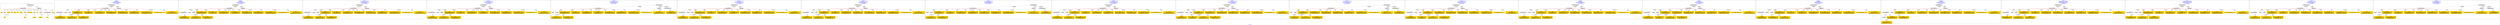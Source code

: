 digraph n0 {
fontcolor="blue"
remincross="true"
label="s05-met.json"
subgraph cluster_0 {
label="1-correct model"
n2[style="filled",color="white",fillcolor="lightgray",label="CulturalHeritageObject1"];
n3[shape="plaintext",style="filled",fillcolor="gold",label="Date"];
n4[style="filled",color="white",fillcolor="lightgray",label="Person1"];
n5[shape="plaintext",style="filled",fillcolor="gold",label="Description"];
n6[shape="plaintext",style="filled",fillcolor="gold",label="values"];
n7[shape="plaintext",style="filled",fillcolor="gold",label="Medium"];
n8[shape="plaintext",style="filled",fillcolor="gold",label="values"];
n9[shape="plaintext",style="filled",fillcolor="gold",label="Credit Line"];
n10[style="filled",color="white",fillcolor="lightgray",label="Concept1"];
n11[shape="plaintext",style="filled",fillcolor="gold",label="Accession Number"];
n12[style="filled",color="white",fillcolor="lightgray",label="Place1"];
n13[shape="plaintext",style="filled",fillcolor="gold",label="id"];
n14[style="filled",color="white",fillcolor="lightgray",label="Concept2"];
n15[style="filled",color="white",fillcolor="lightgray",label="CulturalHeritageObject2"];
n16[shape="plaintext",style="filled",fillcolor="gold",label="values"];
n17[shape="plaintext",style="filled",fillcolor="gold",label="Who"];
n18[shape="plaintext",style="filled",fillcolor="gold",label="Geography"];
n19[style="filled",color="white",fillcolor="lightgray",label="EuropeanaAggregation1"];
n20[style="filled",color="white",fillcolor="lightgray",label="WebResource1"];
n21[shape="plaintext",style="filled",fillcolor="gold",label="image"];
n22[shape="plaintext",style="filled",fillcolor="gold",label="values"];
n23[shape="plaintext",style="filled",fillcolor="gold",label="Classification"];
}
subgraph cluster_1 {
label="candidate 0\nlink coherence:1.0\nnode coherence:1.0\nconfidence:0.5142286037120224\nmapping score:0.6019650901262297\ncost:16.99966\n-precision:0.82-recall:0.67"
n25[style="filled",color="white",fillcolor="lightgray",label="CulturalHeritageObject1"];
n26[style="filled",color="white",fillcolor="lightgray",label="CulturalHeritageObject2"];
n27[style="filled",color="white",fillcolor="lightgray",label="Person1"];
n28[style="filled",color="white",fillcolor="lightgray",label="Concept1"];
n29[style="filled",color="white",fillcolor="lightgray",label="EuropeanaAggregation1"];
n30[style="filled",color="white",fillcolor="lightgray",label="WebResource1"];
n31[shape="plaintext",style="filled",fillcolor="gold",label="Classification\n[Concept,prefLabel,0.361]\n[Person,biographicalInformation,0.356]\n[CulturalHeritageObject,description,0.186]\n[CulturalHeritageObject,title,0.097]"];
n32[shape="plaintext",style="filled",fillcolor="gold",label="Geography\n[CulturalHeritageObject,provenance,0.467]\n[CulturalHeritageObject,title,0.205]\n[Concept,prefLabel,0.167]\n[CulturalHeritageObject,description,0.161]"];
n33[shape="plaintext",style="filled",fillcolor="gold",label="Date\n[CulturalHeritageObject,created,0.495]\n[Person,dateOfBirth,0.234]\n[Person,dateOfDeath,0.191]\n[CulturalHeritageObject,title,0.08]"];
n34[shape="plaintext",style="filled",fillcolor="gold",label="Credit Line\n[CulturalHeritageObject,provenance,0.649]\n[CulturalHeritageObject,description,0.15]\n[CulturalHeritageObject,title,0.131]\n[Person,biographicalInformation,0.07]"];
n35[shape="plaintext",style="filled",fillcolor="gold",label="image\n[WebResource,classLink,0.774]\n[Document,classLink,0.219]\n[CulturalHeritageObject,description,0.004]\n[CulturalHeritageObject,accessionNumber,0.003]"];
n36[shape="plaintext",style="filled",fillcolor="gold",label="values\n[CulturalHeritageObject,provenance,0.328]\n[CulturalHeritageObject,description,0.26]\n[Person,biographicalInformation,0.229]\n[CulturalHeritageObject,title,0.182]"];
n37[shape="plaintext",style="filled",fillcolor="gold",label="Medium\n[CulturalHeritageObject,medium,0.818]\n[CulturalHeritageObject,description,0.067]\n[CulturalHeritageObject,provenance,0.061]\n[Person,biographicalInformation,0.054]"];
n38[shape="plaintext",style="filled",fillcolor="gold",label="values\n[CulturalHeritageObject,medium,0.468]\n[Person,biographicalInformation,0.241]\n[CulturalHeritageObject,description,0.168]\n[Concept,prefLabel,0.123]"];
n39[shape="plaintext",style="filled",fillcolor="gold",label="Who\n[Person,nameOfThePerson,0.473]\n[Document,classLink,0.209]\n[CulturalHeritageObject,provenance,0.191]\n[CulturalHeritageObject,description,0.128]"];
n40[shape="plaintext",style="filled",fillcolor="gold",label="Description\n[CulturalHeritageObject,description,0.404]\n[Person,biographicalInformation,0.378]\n[CulturalHeritageObject,title,0.136]\n[CulturalHeritageObject,provenance,0.082]"];
n41[shape="plaintext",style="filled",fillcolor="gold",label="values\n[CulturalHeritageObject,extent,0.688]\n[CulturalHeritageObject,accessionNumber,0.162]\n[CulturalHeritageObject,description,0.094]\n[CulturalHeritageObject,medium,0.055]"];
n42[shape="plaintext",style="filled",fillcolor="gold",label="Accession Number\n[CulturalHeritageObject,accessionNumber,1.0]"];
}
subgraph cluster_2 {
label="candidate 1\nlink coherence:1.0\nnode coherence:1.0\nconfidence:0.5045972760131923\nmapping score:0.598754647559953\ncost:16.99966\n-precision:0.88-recall:0.71"
n44[style="filled",color="white",fillcolor="lightgray",label="CulturalHeritageObject1"];
n45[style="filled",color="white",fillcolor="lightgray",label="CulturalHeritageObject2"];
n46[style="filled",color="white",fillcolor="lightgray",label="Person1"];
n47[style="filled",color="white",fillcolor="lightgray",label="Concept1"];
n48[style="filled",color="white",fillcolor="lightgray",label="EuropeanaAggregation1"];
n49[style="filled",color="white",fillcolor="lightgray",label="WebResource1"];
n50[shape="plaintext",style="filled",fillcolor="gold",label="Classification\n[Concept,prefLabel,0.361]\n[Person,biographicalInformation,0.356]\n[CulturalHeritageObject,description,0.186]\n[CulturalHeritageObject,title,0.097]"];
n51[shape="plaintext",style="filled",fillcolor="gold",label="values\n[CulturalHeritageObject,provenance,0.328]\n[CulturalHeritageObject,description,0.26]\n[Person,biographicalInformation,0.229]\n[CulturalHeritageObject,title,0.182]"];
n52[shape="plaintext",style="filled",fillcolor="gold",label="Date\n[CulturalHeritageObject,created,0.495]\n[Person,dateOfBirth,0.234]\n[Person,dateOfDeath,0.191]\n[CulturalHeritageObject,title,0.08]"];
n53[shape="plaintext",style="filled",fillcolor="gold",label="Credit Line\n[CulturalHeritageObject,provenance,0.649]\n[CulturalHeritageObject,description,0.15]\n[CulturalHeritageObject,title,0.131]\n[Person,biographicalInformation,0.07]"];
n54[shape="plaintext",style="filled",fillcolor="gold",label="image\n[WebResource,classLink,0.774]\n[Document,classLink,0.219]\n[CulturalHeritageObject,description,0.004]\n[CulturalHeritageObject,accessionNumber,0.003]"];
n55[shape="plaintext",style="filled",fillcolor="gold",label="Geography\n[CulturalHeritageObject,provenance,0.467]\n[CulturalHeritageObject,title,0.205]\n[Concept,prefLabel,0.167]\n[CulturalHeritageObject,description,0.161]"];
n56[shape="plaintext",style="filled",fillcolor="gold",label="Medium\n[CulturalHeritageObject,medium,0.818]\n[CulturalHeritageObject,description,0.067]\n[CulturalHeritageObject,provenance,0.061]\n[Person,biographicalInformation,0.054]"];
n57[shape="plaintext",style="filled",fillcolor="gold",label="values\n[CulturalHeritageObject,medium,0.468]\n[Person,biographicalInformation,0.241]\n[CulturalHeritageObject,description,0.168]\n[Concept,prefLabel,0.123]"];
n58[shape="plaintext",style="filled",fillcolor="gold",label="Who\n[Person,nameOfThePerson,0.473]\n[Document,classLink,0.209]\n[CulturalHeritageObject,provenance,0.191]\n[CulturalHeritageObject,description,0.128]"];
n59[shape="plaintext",style="filled",fillcolor="gold",label="Description\n[CulturalHeritageObject,description,0.404]\n[Person,biographicalInformation,0.378]\n[CulturalHeritageObject,title,0.136]\n[CulturalHeritageObject,provenance,0.082]"];
n60[shape="plaintext",style="filled",fillcolor="gold",label="values\n[CulturalHeritageObject,extent,0.688]\n[CulturalHeritageObject,accessionNumber,0.162]\n[CulturalHeritageObject,description,0.094]\n[CulturalHeritageObject,medium,0.055]"];
n61[shape="plaintext",style="filled",fillcolor="gold",label="Accession Number\n[CulturalHeritageObject,accessionNumber,1.0]"];
}
subgraph cluster_3 {
label="candidate 10\nlink coherence:0.9411764705882353\nnode coherence:1.0\nconfidence:0.5142286037120224\nmapping score:0.6019650901262297\ncost:116.009762\n-precision:0.76-recall:0.62"
n63[style="filled",color="white",fillcolor="lightgray",label="CulturalHeritageObject1"];
n64[style="filled",color="white",fillcolor="lightgray",label="CulturalHeritageObject2"];
n65[style="filled",color="white",fillcolor="lightgray",label="Person1"];
n66[style="filled",color="white",fillcolor="lightgray",label="Concept1"];
n67[style="filled",color="white",fillcolor="lightgray",label="EuropeanaAggregation1"];
n68[style="filled",color="white",fillcolor="lightgray",label="WebResource1"];
n69[shape="plaintext",style="filled",fillcolor="gold",label="Classification\n[Concept,prefLabel,0.361]\n[Person,biographicalInformation,0.356]\n[CulturalHeritageObject,description,0.186]\n[CulturalHeritageObject,title,0.097]"];
n70[shape="plaintext",style="filled",fillcolor="gold",label="Geography\n[CulturalHeritageObject,provenance,0.467]\n[CulturalHeritageObject,title,0.205]\n[Concept,prefLabel,0.167]\n[CulturalHeritageObject,description,0.161]"];
n71[shape="plaintext",style="filled",fillcolor="gold",label="Date\n[CulturalHeritageObject,created,0.495]\n[Person,dateOfBirth,0.234]\n[Person,dateOfDeath,0.191]\n[CulturalHeritageObject,title,0.08]"];
n72[shape="plaintext",style="filled",fillcolor="gold",label="Credit Line\n[CulturalHeritageObject,provenance,0.649]\n[CulturalHeritageObject,description,0.15]\n[CulturalHeritageObject,title,0.131]\n[Person,biographicalInformation,0.07]"];
n73[shape="plaintext",style="filled",fillcolor="gold",label="image\n[WebResource,classLink,0.774]\n[Document,classLink,0.219]\n[CulturalHeritageObject,description,0.004]\n[CulturalHeritageObject,accessionNumber,0.003]"];
n74[shape="plaintext",style="filled",fillcolor="gold",label="values\n[CulturalHeritageObject,provenance,0.328]\n[CulturalHeritageObject,description,0.26]\n[Person,biographicalInformation,0.229]\n[CulturalHeritageObject,title,0.182]"];
n75[shape="plaintext",style="filled",fillcolor="gold",label="Medium\n[CulturalHeritageObject,medium,0.818]\n[CulturalHeritageObject,description,0.067]\n[CulturalHeritageObject,provenance,0.061]\n[Person,biographicalInformation,0.054]"];
n76[shape="plaintext",style="filled",fillcolor="gold",label="values\n[CulturalHeritageObject,medium,0.468]\n[Person,biographicalInformation,0.241]\n[CulturalHeritageObject,description,0.168]\n[Concept,prefLabel,0.123]"];
n77[shape="plaintext",style="filled",fillcolor="gold",label="Who\n[Person,nameOfThePerson,0.473]\n[Document,classLink,0.209]\n[CulturalHeritageObject,provenance,0.191]\n[CulturalHeritageObject,description,0.128]"];
n78[shape="plaintext",style="filled",fillcolor="gold",label="Description\n[CulturalHeritageObject,description,0.404]\n[Person,biographicalInformation,0.378]\n[CulturalHeritageObject,title,0.136]\n[CulturalHeritageObject,provenance,0.082]"];
n79[shape="plaintext",style="filled",fillcolor="gold",label="values\n[CulturalHeritageObject,extent,0.688]\n[CulturalHeritageObject,accessionNumber,0.162]\n[CulturalHeritageObject,description,0.094]\n[CulturalHeritageObject,medium,0.055]"];
n80[shape="plaintext",style="filled",fillcolor="gold",label="Accession Number\n[CulturalHeritageObject,accessionNumber,1.0]"];
}
subgraph cluster_4 {
label="candidate 11\nlink coherence:0.9411764705882353\nnode coherence:1.0\nconfidence:0.5045972760131923\nmapping score:0.598754647559953\ncost:16.99963\n-precision:0.82-recall:0.67"
n82[style="filled",color="white",fillcolor="lightgray",label="CulturalHeritageObject1"];
n83[style="filled",color="white",fillcolor="lightgray",label="CulturalHeritageObject2"];
n84[style="filled",color="white",fillcolor="lightgray",label="Person1"];
n85[style="filled",color="white",fillcolor="lightgray",label="Concept1"];
n86[style="filled",color="white",fillcolor="lightgray",label="EuropeanaAggregation1"];
n87[style="filled",color="white",fillcolor="lightgray",label="WebResource1"];
n88[shape="plaintext",style="filled",fillcolor="gold",label="Classification\n[Concept,prefLabel,0.361]\n[Person,biographicalInformation,0.356]\n[CulturalHeritageObject,description,0.186]\n[CulturalHeritageObject,title,0.097]"];
n89[shape="plaintext",style="filled",fillcolor="gold",label="values\n[CulturalHeritageObject,provenance,0.328]\n[CulturalHeritageObject,description,0.26]\n[Person,biographicalInformation,0.229]\n[CulturalHeritageObject,title,0.182]"];
n90[shape="plaintext",style="filled",fillcolor="gold",label="Date\n[CulturalHeritageObject,created,0.495]\n[Person,dateOfBirth,0.234]\n[Person,dateOfDeath,0.191]\n[CulturalHeritageObject,title,0.08]"];
n91[shape="plaintext",style="filled",fillcolor="gold",label="Credit Line\n[CulturalHeritageObject,provenance,0.649]\n[CulturalHeritageObject,description,0.15]\n[CulturalHeritageObject,title,0.131]\n[Person,biographicalInformation,0.07]"];
n92[shape="plaintext",style="filled",fillcolor="gold",label="image\n[WebResource,classLink,0.774]\n[Document,classLink,0.219]\n[CulturalHeritageObject,description,0.004]\n[CulturalHeritageObject,accessionNumber,0.003]"];
n93[shape="plaintext",style="filled",fillcolor="gold",label="Geography\n[CulturalHeritageObject,provenance,0.467]\n[CulturalHeritageObject,title,0.205]\n[Concept,prefLabel,0.167]\n[CulturalHeritageObject,description,0.161]"];
n94[shape="plaintext",style="filled",fillcolor="gold",label="Medium\n[CulturalHeritageObject,medium,0.818]\n[CulturalHeritageObject,description,0.067]\n[CulturalHeritageObject,provenance,0.061]\n[Person,biographicalInformation,0.054]"];
n95[shape="plaintext",style="filled",fillcolor="gold",label="values\n[CulturalHeritageObject,medium,0.468]\n[Person,biographicalInformation,0.241]\n[CulturalHeritageObject,description,0.168]\n[Concept,prefLabel,0.123]"];
n96[shape="plaintext",style="filled",fillcolor="gold",label="Who\n[Person,nameOfThePerson,0.473]\n[Document,classLink,0.209]\n[CulturalHeritageObject,provenance,0.191]\n[CulturalHeritageObject,description,0.128]"];
n97[shape="plaintext",style="filled",fillcolor="gold",label="Description\n[CulturalHeritageObject,description,0.404]\n[Person,biographicalInformation,0.378]\n[CulturalHeritageObject,title,0.136]\n[CulturalHeritageObject,provenance,0.082]"];
n98[shape="plaintext",style="filled",fillcolor="gold",label="values\n[CulturalHeritageObject,extent,0.688]\n[CulturalHeritageObject,accessionNumber,0.162]\n[CulturalHeritageObject,description,0.094]\n[CulturalHeritageObject,medium,0.055]"];
n99[shape="plaintext",style="filled",fillcolor="gold",label="Accession Number\n[CulturalHeritageObject,accessionNumber,1.0]"];
}
subgraph cluster_5 {
label="candidate 12\nlink coherence:0.9411764705882353\nnode coherence:1.0\nconfidence:0.5045972760131923\nmapping score:0.598754647559953\ncost:116.009662\n-precision:0.82-recall:0.67"
n101[style="filled",color="white",fillcolor="lightgray",label="CulturalHeritageObject1"];
n102[style="filled",color="white",fillcolor="lightgray",label="Person1"];
n103[style="filled",color="white",fillcolor="lightgray",label="Concept1"];
n104[style="filled",color="white",fillcolor="lightgray",label="EuropeanaAggregation1"];
n105[style="filled",color="white",fillcolor="lightgray",label="WebResource1"];
n106[style="filled",color="white",fillcolor="lightgray",label="CulturalHeritageObject2"];
n107[shape="plaintext",style="filled",fillcolor="gold",label="Classification\n[Concept,prefLabel,0.361]\n[Person,biographicalInformation,0.356]\n[CulturalHeritageObject,description,0.186]\n[CulturalHeritageObject,title,0.097]"];
n108[shape="plaintext",style="filled",fillcolor="gold",label="values\n[CulturalHeritageObject,provenance,0.328]\n[CulturalHeritageObject,description,0.26]\n[Person,biographicalInformation,0.229]\n[CulturalHeritageObject,title,0.182]"];
n109[shape="plaintext",style="filled",fillcolor="gold",label="Date\n[CulturalHeritageObject,created,0.495]\n[Person,dateOfBirth,0.234]\n[Person,dateOfDeath,0.191]\n[CulturalHeritageObject,title,0.08]"];
n110[shape="plaintext",style="filled",fillcolor="gold",label="Credit Line\n[CulturalHeritageObject,provenance,0.649]\n[CulturalHeritageObject,description,0.15]\n[CulturalHeritageObject,title,0.131]\n[Person,biographicalInformation,0.07]"];
n111[shape="plaintext",style="filled",fillcolor="gold",label="image\n[WebResource,classLink,0.774]\n[Document,classLink,0.219]\n[CulturalHeritageObject,description,0.004]\n[CulturalHeritageObject,accessionNumber,0.003]"];
n112[shape="plaintext",style="filled",fillcolor="gold",label="Geography\n[CulturalHeritageObject,provenance,0.467]\n[CulturalHeritageObject,title,0.205]\n[Concept,prefLabel,0.167]\n[CulturalHeritageObject,description,0.161]"];
n113[shape="plaintext",style="filled",fillcolor="gold",label="Medium\n[CulturalHeritageObject,medium,0.818]\n[CulturalHeritageObject,description,0.067]\n[CulturalHeritageObject,provenance,0.061]\n[Person,biographicalInformation,0.054]"];
n114[shape="plaintext",style="filled",fillcolor="gold",label="values\n[CulturalHeritageObject,medium,0.468]\n[Person,biographicalInformation,0.241]\n[CulturalHeritageObject,description,0.168]\n[Concept,prefLabel,0.123]"];
n115[shape="plaintext",style="filled",fillcolor="gold",label="Who\n[Person,nameOfThePerson,0.473]\n[Document,classLink,0.209]\n[CulturalHeritageObject,provenance,0.191]\n[CulturalHeritageObject,description,0.128]"];
n116[shape="plaintext",style="filled",fillcolor="gold",label="Description\n[CulturalHeritageObject,description,0.404]\n[Person,biographicalInformation,0.378]\n[CulturalHeritageObject,title,0.136]\n[CulturalHeritageObject,provenance,0.082]"];
n117[shape="plaintext",style="filled",fillcolor="gold",label="values\n[CulturalHeritageObject,extent,0.688]\n[CulturalHeritageObject,accessionNumber,0.162]\n[CulturalHeritageObject,description,0.094]\n[CulturalHeritageObject,medium,0.055]"];
n118[shape="plaintext",style="filled",fillcolor="gold",label="Accession Number\n[CulturalHeritageObject,accessionNumber,1.0]"];
}
subgraph cluster_6 {
label="candidate 13\nlink coherence:0.9411764705882353\nnode coherence:1.0\nconfidence:0.5045972760131923\nmapping score:0.598754647559953\ncost:116.009762\n-precision:0.82-recall:0.67"
n120[style="filled",color="white",fillcolor="lightgray",label="CulturalHeritageObject1"];
n121[style="filled",color="white",fillcolor="lightgray",label="CulturalHeritageObject2"];
n122[style="filled",color="white",fillcolor="lightgray",label="Person1"];
n123[style="filled",color="white",fillcolor="lightgray",label="Concept1"];
n124[style="filled",color="white",fillcolor="lightgray",label="EuropeanaAggregation1"];
n125[style="filled",color="white",fillcolor="lightgray",label="WebResource1"];
n126[shape="plaintext",style="filled",fillcolor="gold",label="Classification\n[Concept,prefLabel,0.361]\n[Person,biographicalInformation,0.356]\n[CulturalHeritageObject,description,0.186]\n[CulturalHeritageObject,title,0.097]"];
n127[shape="plaintext",style="filled",fillcolor="gold",label="values\n[CulturalHeritageObject,provenance,0.328]\n[CulturalHeritageObject,description,0.26]\n[Person,biographicalInformation,0.229]\n[CulturalHeritageObject,title,0.182]"];
n128[shape="plaintext",style="filled",fillcolor="gold",label="Date\n[CulturalHeritageObject,created,0.495]\n[Person,dateOfBirth,0.234]\n[Person,dateOfDeath,0.191]\n[CulturalHeritageObject,title,0.08]"];
n129[shape="plaintext",style="filled",fillcolor="gold",label="Credit Line\n[CulturalHeritageObject,provenance,0.649]\n[CulturalHeritageObject,description,0.15]\n[CulturalHeritageObject,title,0.131]\n[Person,biographicalInformation,0.07]"];
n130[shape="plaintext",style="filled",fillcolor="gold",label="image\n[WebResource,classLink,0.774]\n[Document,classLink,0.219]\n[CulturalHeritageObject,description,0.004]\n[CulturalHeritageObject,accessionNumber,0.003]"];
n131[shape="plaintext",style="filled",fillcolor="gold",label="Geography\n[CulturalHeritageObject,provenance,0.467]\n[CulturalHeritageObject,title,0.205]\n[Concept,prefLabel,0.167]\n[CulturalHeritageObject,description,0.161]"];
n132[shape="plaintext",style="filled",fillcolor="gold",label="Medium\n[CulturalHeritageObject,medium,0.818]\n[CulturalHeritageObject,description,0.067]\n[CulturalHeritageObject,provenance,0.061]\n[Person,biographicalInformation,0.054]"];
n133[shape="plaintext",style="filled",fillcolor="gold",label="values\n[CulturalHeritageObject,medium,0.468]\n[Person,biographicalInformation,0.241]\n[CulturalHeritageObject,description,0.168]\n[Concept,prefLabel,0.123]"];
n134[shape="plaintext",style="filled",fillcolor="gold",label="Who\n[Person,nameOfThePerson,0.473]\n[Document,classLink,0.209]\n[CulturalHeritageObject,provenance,0.191]\n[CulturalHeritageObject,description,0.128]"];
n135[shape="plaintext",style="filled",fillcolor="gold",label="Description\n[CulturalHeritageObject,description,0.404]\n[Person,biographicalInformation,0.378]\n[CulturalHeritageObject,title,0.136]\n[CulturalHeritageObject,provenance,0.082]"];
n136[shape="plaintext",style="filled",fillcolor="gold",label="values\n[CulturalHeritageObject,extent,0.688]\n[CulturalHeritageObject,accessionNumber,0.162]\n[CulturalHeritageObject,description,0.094]\n[CulturalHeritageObject,medium,0.055]"];
n137[shape="plaintext",style="filled",fillcolor="gold",label="Accession Number\n[CulturalHeritageObject,accessionNumber,1.0]"];
}
subgraph cluster_7 {
label="candidate 14\nlink coherence:0.9411764705882353\nnode coherence:1.0\nconfidence:0.49832056645410144\nmapping score:0.5966624110402561\ncost:16.99963\n-precision:0.71-recall:0.57"
n139[style="filled",color="white",fillcolor="lightgray",label="CulturalHeritageObject1"];
n140[style="filled",color="white",fillcolor="lightgray",label="CulturalHeritageObject2"];
n141[style="filled",color="white",fillcolor="lightgray",label="Person1"];
n142[style="filled",color="white",fillcolor="lightgray",label="Concept1"];
n143[style="filled",color="white",fillcolor="lightgray",label="EuropeanaAggregation1"];
n144[style="filled",color="white",fillcolor="lightgray",label="WebResource1"];
n145[shape="plaintext",style="filled",fillcolor="gold",label="Classification\n[Concept,prefLabel,0.361]\n[Person,biographicalInformation,0.356]\n[CulturalHeritageObject,description,0.186]\n[CulturalHeritageObject,title,0.097]"];
n146[shape="plaintext",style="filled",fillcolor="gold",label="Geography\n[CulturalHeritageObject,provenance,0.467]\n[CulturalHeritageObject,title,0.205]\n[Concept,prefLabel,0.167]\n[CulturalHeritageObject,description,0.161]"];
n147[shape="plaintext",style="filled",fillcolor="gold",label="Date\n[CulturalHeritageObject,created,0.495]\n[Person,dateOfBirth,0.234]\n[Person,dateOfDeath,0.191]\n[CulturalHeritageObject,title,0.08]"];
n148[shape="plaintext",style="filled",fillcolor="gold",label="Credit Line\n[CulturalHeritageObject,provenance,0.649]\n[CulturalHeritageObject,description,0.15]\n[CulturalHeritageObject,title,0.131]\n[Person,biographicalInformation,0.07]"];
n149[shape="plaintext",style="filled",fillcolor="gold",label="image\n[WebResource,classLink,0.774]\n[Document,classLink,0.219]\n[CulturalHeritageObject,description,0.004]\n[CulturalHeritageObject,accessionNumber,0.003]"];
n150[shape="plaintext",style="filled",fillcolor="gold",label="Description\n[CulturalHeritageObject,description,0.404]\n[Person,biographicalInformation,0.378]\n[CulturalHeritageObject,title,0.136]\n[CulturalHeritageObject,provenance,0.082]"];
n151[shape="plaintext",style="filled",fillcolor="gold",label="Medium\n[CulturalHeritageObject,medium,0.818]\n[CulturalHeritageObject,description,0.067]\n[CulturalHeritageObject,provenance,0.061]\n[Person,biographicalInformation,0.054]"];
n152[shape="plaintext",style="filled",fillcolor="gold",label="values\n[CulturalHeritageObject,medium,0.468]\n[Person,biographicalInformation,0.241]\n[CulturalHeritageObject,description,0.168]\n[Concept,prefLabel,0.123]"];
n153[shape="plaintext",style="filled",fillcolor="gold",label="Who\n[Person,nameOfThePerson,0.473]\n[Document,classLink,0.209]\n[CulturalHeritageObject,provenance,0.191]\n[CulturalHeritageObject,description,0.128]"];
n154[shape="plaintext",style="filled",fillcolor="gold",label="values\n[CulturalHeritageObject,provenance,0.328]\n[CulturalHeritageObject,description,0.26]\n[Person,biographicalInformation,0.229]\n[CulturalHeritageObject,title,0.182]"];
n155[shape="plaintext",style="filled",fillcolor="gold",label="values\n[CulturalHeritageObject,extent,0.688]\n[CulturalHeritageObject,accessionNumber,0.162]\n[CulturalHeritageObject,description,0.094]\n[CulturalHeritageObject,medium,0.055]"];
n156[shape="plaintext",style="filled",fillcolor="gold",label="Accession Number\n[CulturalHeritageObject,accessionNumber,1.0]"];
}
subgraph cluster_8 {
label="candidate 15\nlink coherence:0.9411764705882353\nnode coherence:1.0\nconfidence:0.49832056645410144\nmapping score:0.5966624110402561\ncost:116.009662\n-precision:0.71-recall:0.57"
n158[style="filled",color="white",fillcolor="lightgray",label="CulturalHeritageObject1"];
n159[style="filled",color="white",fillcolor="lightgray",label="Person1"];
n160[style="filled",color="white",fillcolor="lightgray",label="Concept1"];
n161[style="filled",color="white",fillcolor="lightgray",label="EuropeanaAggregation1"];
n162[style="filled",color="white",fillcolor="lightgray",label="WebResource1"];
n163[style="filled",color="white",fillcolor="lightgray",label="CulturalHeritageObject2"];
n164[shape="plaintext",style="filled",fillcolor="gold",label="Classification\n[Concept,prefLabel,0.361]\n[Person,biographicalInformation,0.356]\n[CulturalHeritageObject,description,0.186]\n[CulturalHeritageObject,title,0.097]"];
n165[shape="plaintext",style="filled",fillcolor="gold",label="Geography\n[CulturalHeritageObject,provenance,0.467]\n[CulturalHeritageObject,title,0.205]\n[Concept,prefLabel,0.167]\n[CulturalHeritageObject,description,0.161]"];
n166[shape="plaintext",style="filled",fillcolor="gold",label="Date\n[CulturalHeritageObject,created,0.495]\n[Person,dateOfBirth,0.234]\n[Person,dateOfDeath,0.191]\n[CulturalHeritageObject,title,0.08]"];
n167[shape="plaintext",style="filled",fillcolor="gold",label="Credit Line\n[CulturalHeritageObject,provenance,0.649]\n[CulturalHeritageObject,description,0.15]\n[CulturalHeritageObject,title,0.131]\n[Person,biographicalInformation,0.07]"];
n168[shape="plaintext",style="filled",fillcolor="gold",label="image\n[WebResource,classLink,0.774]\n[Document,classLink,0.219]\n[CulturalHeritageObject,description,0.004]\n[CulturalHeritageObject,accessionNumber,0.003]"];
n169[shape="plaintext",style="filled",fillcolor="gold",label="Description\n[CulturalHeritageObject,description,0.404]\n[Person,biographicalInformation,0.378]\n[CulturalHeritageObject,title,0.136]\n[CulturalHeritageObject,provenance,0.082]"];
n170[shape="plaintext",style="filled",fillcolor="gold",label="Medium\n[CulturalHeritageObject,medium,0.818]\n[CulturalHeritageObject,description,0.067]\n[CulturalHeritageObject,provenance,0.061]\n[Person,biographicalInformation,0.054]"];
n171[shape="plaintext",style="filled",fillcolor="gold",label="values\n[CulturalHeritageObject,medium,0.468]\n[Person,biographicalInformation,0.241]\n[CulturalHeritageObject,description,0.168]\n[Concept,prefLabel,0.123]"];
n172[shape="plaintext",style="filled",fillcolor="gold",label="Who\n[Person,nameOfThePerson,0.473]\n[Document,classLink,0.209]\n[CulturalHeritageObject,provenance,0.191]\n[CulturalHeritageObject,description,0.128]"];
n173[shape="plaintext",style="filled",fillcolor="gold",label="values\n[CulturalHeritageObject,provenance,0.328]\n[CulturalHeritageObject,description,0.26]\n[Person,biographicalInformation,0.229]\n[CulturalHeritageObject,title,0.182]"];
n174[shape="plaintext",style="filled",fillcolor="gold",label="values\n[CulturalHeritageObject,extent,0.688]\n[CulturalHeritageObject,accessionNumber,0.162]\n[CulturalHeritageObject,description,0.094]\n[CulturalHeritageObject,medium,0.055]"];
n175[shape="plaintext",style="filled",fillcolor="gold",label="Accession Number\n[CulturalHeritageObject,accessionNumber,1.0]"];
}
subgraph cluster_9 {
label="candidate 16\nlink coherence:0.9411764705882353\nnode coherence:1.0\nconfidence:0.49832056645410144\nmapping score:0.5966624110402561\ncost:116.009762\n-precision:0.71-recall:0.57"
n177[style="filled",color="white",fillcolor="lightgray",label="CulturalHeritageObject1"];
n178[style="filled",color="white",fillcolor="lightgray",label="CulturalHeritageObject2"];
n179[style="filled",color="white",fillcolor="lightgray",label="Person1"];
n180[style="filled",color="white",fillcolor="lightgray",label="Concept1"];
n181[style="filled",color="white",fillcolor="lightgray",label="EuropeanaAggregation1"];
n182[style="filled",color="white",fillcolor="lightgray",label="WebResource1"];
n183[shape="plaintext",style="filled",fillcolor="gold",label="Classification\n[Concept,prefLabel,0.361]\n[Person,biographicalInformation,0.356]\n[CulturalHeritageObject,description,0.186]\n[CulturalHeritageObject,title,0.097]"];
n184[shape="plaintext",style="filled",fillcolor="gold",label="Geography\n[CulturalHeritageObject,provenance,0.467]\n[CulturalHeritageObject,title,0.205]\n[Concept,prefLabel,0.167]\n[CulturalHeritageObject,description,0.161]"];
n185[shape="plaintext",style="filled",fillcolor="gold",label="Date\n[CulturalHeritageObject,created,0.495]\n[Person,dateOfBirth,0.234]\n[Person,dateOfDeath,0.191]\n[CulturalHeritageObject,title,0.08]"];
n186[shape="plaintext",style="filled",fillcolor="gold",label="Credit Line\n[CulturalHeritageObject,provenance,0.649]\n[CulturalHeritageObject,description,0.15]\n[CulturalHeritageObject,title,0.131]\n[Person,biographicalInformation,0.07]"];
n187[shape="plaintext",style="filled",fillcolor="gold",label="image\n[WebResource,classLink,0.774]\n[Document,classLink,0.219]\n[CulturalHeritageObject,description,0.004]\n[CulturalHeritageObject,accessionNumber,0.003]"];
n188[shape="plaintext",style="filled",fillcolor="gold",label="Description\n[CulturalHeritageObject,description,0.404]\n[Person,biographicalInformation,0.378]\n[CulturalHeritageObject,title,0.136]\n[CulturalHeritageObject,provenance,0.082]"];
n189[shape="plaintext",style="filled",fillcolor="gold",label="Medium\n[CulturalHeritageObject,medium,0.818]\n[CulturalHeritageObject,description,0.067]\n[CulturalHeritageObject,provenance,0.061]\n[Person,biographicalInformation,0.054]"];
n190[shape="plaintext",style="filled",fillcolor="gold",label="values\n[CulturalHeritageObject,medium,0.468]\n[Person,biographicalInformation,0.241]\n[CulturalHeritageObject,description,0.168]\n[Concept,prefLabel,0.123]"];
n191[shape="plaintext",style="filled",fillcolor="gold",label="Who\n[Person,nameOfThePerson,0.473]\n[Document,classLink,0.209]\n[CulturalHeritageObject,provenance,0.191]\n[CulturalHeritageObject,description,0.128]"];
n192[shape="plaintext",style="filled",fillcolor="gold",label="values\n[CulturalHeritageObject,provenance,0.328]\n[CulturalHeritageObject,description,0.26]\n[Person,biographicalInformation,0.229]\n[CulturalHeritageObject,title,0.182]"];
n193[shape="plaintext",style="filled",fillcolor="gold",label="values\n[CulturalHeritageObject,extent,0.688]\n[CulturalHeritageObject,accessionNumber,0.162]\n[CulturalHeritageObject,description,0.094]\n[CulturalHeritageObject,medium,0.055]"];
n194[shape="plaintext",style="filled",fillcolor="gold",label="Accession Number\n[CulturalHeritageObject,accessionNumber,1.0]"];
}
subgraph cluster_10 {
label="candidate 17\nlink coherence:0.9411764705882353\nnode coherence:1.0\nconfidence:0.49241020147787856\nmapping score:0.5946922893815151\ncost:16.99963\n-precision:0.71-recall:0.57"
n196[style="filled",color="white",fillcolor="lightgray",label="CulturalHeritageObject1"];
n197[style="filled",color="white",fillcolor="lightgray",label="CulturalHeritageObject2"];
n198[style="filled",color="white",fillcolor="lightgray",label="Person1"];
n199[style="filled",color="white",fillcolor="lightgray",label="Concept1"];
n200[style="filled",color="white",fillcolor="lightgray",label="EuropeanaAggregation1"];
n201[style="filled",color="white",fillcolor="lightgray",label="WebResource1"];
n202[shape="plaintext",style="filled",fillcolor="gold",label="Classification\n[Concept,prefLabel,0.361]\n[Person,biographicalInformation,0.356]\n[CulturalHeritageObject,description,0.186]\n[CulturalHeritageObject,title,0.097]"];
n203[shape="plaintext",style="filled",fillcolor="gold",label="Geography\n[CulturalHeritageObject,provenance,0.467]\n[CulturalHeritageObject,title,0.205]\n[Concept,prefLabel,0.167]\n[CulturalHeritageObject,description,0.161]"];
n204[shape="plaintext",style="filled",fillcolor="gold",label="Credit Line\n[CulturalHeritageObject,provenance,0.649]\n[CulturalHeritageObject,description,0.15]\n[CulturalHeritageObject,title,0.131]\n[Person,biographicalInformation,0.07]"];
n205[shape="plaintext",style="filled",fillcolor="gold",label="image\n[WebResource,classLink,0.774]\n[Document,classLink,0.219]\n[CulturalHeritageObject,description,0.004]\n[CulturalHeritageObject,accessionNumber,0.003]"];
n206[shape="plaintext",style="filled",fillcolor="gold",label="values\n[CulturalHeritageObject,provenance,0.328]\n[CulturalHeritageObject,description,0.26]\n[Person,biographicalInformation,0.229]\n[CulturalHeritageObject,title,0.182]"];
n207[shape="plaintext",style="filled",fillcolor="gold",label="Medium\n[CulturalHeritageObject,medium,0.818]\n[CulturalHeritageObject,description,0.067]\n[CulturalHeritageObject,provenance,0.061]\n[Person,biographicalInformation,0.054]"];
n208[shape="plaintext",style="filled",fillcolor="gold",label="Date\n[CulturalHeritageObject,created,0.495]\n[Person,dateOfBirth,0.234]\n[Person,dateOfDeath,0.191]\n[CulturalHeritageObject,title,0.08]"];
n209[shape="plaintext",style="filled",fillcolor="gold",label="values\n[CulturalHeritageObject,medium,0.468]\n[Person,biographicalInformation,0.241]\n[CulturalHeritageObject,description,0.168]\n[Concept,prefLabel,0.123]"];
n210[shape="plaintext",style="filled",fillcolor="gold",label="Who\n[Person,nameOfThePerson,0.473]\n[Document,classLink,0.209]\n[CulturalHeritageObject,provenance,0.191]\n[CulturalHeritageObject,description,0.128]"];
n211[shape="plaintext",style="filled",fillcolor="gold",label="Description\n[CulturalHeritageObject,description,0.404]\n[Person,biographicalInformation,0.378]\n[CulturalHeritageObject,title,0.136]\n[CulturalHeritageObject,provenance,0.082]"];
n212[shape="plaintext",style="filled",fillcolor="gold",label="values\n[CulturalHeritageObject,extent,0.688]\n[CulturalHeritageObject,accessionNumber,0.162]\n[CulturalHeritageObject,description,0.094]\n[CulturalHeritageObject,medium,0.055]"];
n213[shape="plaintext",style="filled",fillcolor="gold",label="Accession Number\n[CulturalHeritageObject,accessionNumber,1.0]"];
}
subgraph cluster_11 {
label="candidate 18\nlink coherence:0.9411764705882353\nnode coherence:1.0\nconfidence:0.49241020147787856\nmapping score:0.5946922893815151\ncost:116.009662\n-precision:0.71-recall:0.57"
n215[style="filled",color="white",fillcolor="lightgray",label="CulturalHeritageObject1"];
n216[style="filled",color="white",fillcolor="lightgray",label="Person1"];
n217[style="filled",color="white",fillcolor="lightgray",label="Concept1"];
n218[style="filled",color="white",fillcolor="lightgray",label="EuropeanaAggregation1"];
n219[style="filled",color="white",fillcolor="lightgray",label="WebResource1"];
n220[style="filled",color="white",fillcolor="lightgray",label="CulturalHeritageObject2"];
n221[shape="plaintext",style="filled",fillcolor="gold",label="Classification\n[Concept,prefLabel,0.361]\n[Person,biographicalInformation,0.356]\n[CulturalHeritageObject,description,0.186]\n[CulturalHeritageObject,title,0.097]"];
n222[shape="plaintext",style="filled",fillcolor="gold",label="Geography\n[CulturalHeritageObject,provenance,0.467]\n[CulturalHeritageObject,title,0.205]\n[Concept,prefLabel,0.167]\n[CulturalHeritageObject,description,0.161]"];
n223[shape="plaintext",style="filled",fillcolor="gold",label="Credit Line\n[CulturalHeritageObject,provenance,0.649]\n[CulturalHeritageObject,description,0.15]\n[CulturalHeritageObject,title,0.131]\n[Person,biographicalInformation,0.07]"];
n224[shape="plaintext",style="filled",fillcolor="gold",label="image\n[WebResource,classLink,0.774]\n[Document,classLink,0.219]\n[CulturalHeritageObject,description,0.004]\n[CulturalHeritageObject,accessionNumber,0.003]"];
n225[shape="plaintext",style="filled",fillcolor="gold",label="values\n[CulturalHeritageObject,provenance,0.328]\n[CulturalHeritageObject,description,0.26]\n[Person,biographicalInformation,0.229]\n[CulturalHeritageObject,title,0.182]"];
n226[shape="plaintext",style="filled",fillcolor="gold",label="Medium\n[CulturalHeritageObject,medium,0.818]\n[CulturalHeritageObject,description,0.067]\n[CulturalHeritageObject,provenance,0.061]\n[Person,biographicalInformation,0.054]"];
n227[shape="plaintext",style="filled",fillcolor="gold",label="Date\n[CulturalHeritageObject,created,0.495]\n[Person,dateOfBirth,0.234]\n[Person,dateOfDeath,0.191]\n[CulturalHeritageObject,title,0.08]"];
n228[shape="plaintext",style="filled",fillcolor="gold",label="values\n[CulturalHeritageObject,medium,0.468]\n[Person,biographicalInformation,0.241]\n[CulturalHeritageObject,description,0.168]\n[Concept,prefLabel,0.123]"];
n229[shape="plaintext",style="filled",fillcolor="gold",label="Who\n[Person,nameOfThePerson,0.473]\n[Document,classLink,0.209]\n[CulturalHeritageObject,provenance,0.191]\n[CulturalHeritageObject,description,0.128]"];
n230[shape="plaintext",style="filled",fillcolor="gold",label="Description\n[CulturalHeritageObject,description,0.404]\n[Person,biographicalInformation,0.378]\n[CulturalHeritageObject,title,0.136]\n[CulturalHeritageObject,provenance,0.082]"];
n231[shape="plaintext",style="filled",fillcolor="gold",label="values\n[CulturalHeritageObject,extent,0.688]\n[CulturalHeritageObject,accessionNumber,0.162]\n[CulturalHeritageObject,description,0.094]\n[CulturalHeritageObject,medium,0.055]"];
n232[shape="plaintext",style="filled",fillcolor="gold",label="Accession Number\n[CulturalHeritageObject,accessionNumber,1.0]"];
}
subgraph cluster_12 {
label="candidate 19\nlink coherence:0.9411764705882353\nnode coherence:1.0\nconfidence:0.49241020147787856\nmapping score:0.5946922893815151\ncost:116.009762\n-precision:0.71-recall:0.57"
n234[style="filled",color="white",fillcolor="lightgray",label="CulturalHeritageObject1"];
n235[style="filled",color="white",fillcolor="lightgray",label="CulturalHeritageObject2"];
n236[style="filled",color="white",fillcolor="lightgray",label="Person1"];
n237[style="filled",color="white",fillcolor="lightgray",label="Concept1"];
n238[style="filled",color="white",fillcolor="lightgray",label="EuropeanaAggregation1"];
n239[style="filled",color="white",fillcolor="lightgray",label="WebResource1"];
n240[shape="plaintext",style="filled",fillcolor="gold",label="Classification\n[Concept,prefLabel,0.361]\n[Person,biographicalInformation,0.356]\n[CulturalHeritageObject,description,0.186]\n[CulturalHeritageObject,title,0.097]"];
n241[shape="plaintext",style="filled",fillcolor="gold",label="Geography\n[CulturalHeritageObject,provenance,0.467]\n[CulturalHeritageObject,title,0.205]\n[Concept,prefLabel,0.167]\n[CulturalHeritageObject,description,0.161]"];
n242[shape="plaintext",style="filled",fillcolor="gold",label="Credit Line\n[CulturalHeritageObject,provenance,0.649]\n[CulturalHeritageObject,description,0.15]\n[CulturalHeritageObject,title,0.131]\n[Person,biographicalInformation,0.07]"];
n243[shape="plaintext",style="filled",fillcolor="gold",label="image\n[WebResource,classLink,0.774]\n[Document,classLink,0.219]\n[CulturalHeritageObject,description,0.004]\n[CulturalHeritageObject,accessionNumber,0.003]"];
n244[shape="plaintext",style="filled",fillcolor="gold",label="values\n[CulturalHeritageObject,provenance,0.328]\n[CulturalHeritageObject,description,0.26]\n[Person,biographicalInformation,0.229]\n[CulturalHeritageObject,title,0.182]"];
n245[shape="plaintext",style="filled",fillcolor="gold",label="Medium\n[CulturalHeritageObject,medium,0.818]\n[CulturalHeritageObject,description,0.067]\n[CulturalHeritageObject,provenance,0.061]\n[Person,biographicalInformation,0.054]"];
n246[shape="plaintext",style="filled",fillcolor="gold",label="Date\n[CulturalHeritageObject,created,0.495]\n[Person,dateOfBirth,0.234]\n[Person,dateOfDeath,0.191]\n[CulturalHeritageObject,title,0.08]"];
n247[shape="plaintext",style="filled",fillcolor="gold",label="values\n[CulturalHeritageObject,medium,0.468]\n[Person,biographicalInformation,0.241]\n[CulturalHeritageObject,description,0.168]\n[Concept,prefLabel,0.123]"];
n248[shape="plaintext",style="filled",fillcolor="gold",label="Who\n[Person,nameOfThePerson,0.473]\n[Document,classLink,0.209]\n[CulturalHeritageObject,provenance,0.191]\n[CulturalHeritageObject,description,0.128]"];
n249[shape="plaintext",style="filled",fillcolor="gold",label="Description\n[CulturalHeritageObject,description,0.404]\n[Person,biographicalInformation,0.378]\n[CulturalHeritageObject,title,0.136]\n[CulturalHeritageObject,provenance,0.082]"];
n250[shape="plaintext",style="filled",fillcolor="gold",label="values\n[CulturalHeritageObject,extent,0.688]\n[CulturalHeritageObject,accessionNumber,0.162]\n[CulturalHeritageObject,description,0.094]\n[CulturalHeritageObject,medium,0.055]"];
n251[shape="plaintext",style="filled",fillcolor="gold",label="Accession Number\n[CulturalHeritageObject,accessionNumber,1.0]"];
}
subgraph cluster_13 {
label="candidate 2\nlink coherence:1.0\nnode coherence:1.0\nconfidence:0.49832056645410144\nmapping score:0.5966624110402561\ncost:16.99966\n-precision:0.76-recall:0.62"
n253[style="filled",color="white",fillcolor="lightgray",label="CulturalHeritageObject1"];
n254[style="filled",color="white",fillcolor="lightgray",label="CulturalHeritageObject2"];
n255[style="filled",color="white",fillcolor="lightgray",label="Person1"];
n256[style="filled",color="white",fillcolor="lightgray",label="Concept1"];
n257[style="filled",color="white",fillcolor="lightgray",label="EuropeanaAggregation1"];
n258[style="filled",color="white",fillcolor="lightgray",label="WebResource1"];
n259[shape="plaintext",style="filled",fillcolor="gold",label="Classification\n[Concept,prefLabel,0.361]\n[Person,biographicalInformation,0.356]\n[CulturalHeritageObject,description,0.186]\n[CulturalHeritageObject,title,0.097]"];
n260[shape="plaintext",style="filled",fillcolor="gold",label="Geography\n[CulturalHeritageObject,provenance,0.467]\n[CulturalHeritageObject,title,0.205]\n[Concept,prefLabel,0.167]\n[CulturalHeritageObject,description,0.161]"];
n261[shape="plaintext",style="filled",fillcolor="gold",label="Date\n[CulturalHeritageObject,created,0.495]\n[Person,dateOfBirth,0.234]\n[Person,dateOfDeath,0.191]\n[CulturalHeritageObject,title,0.08]"];
n262[shape="plaintext",style="filled",fillcolor="gold",label="Credit Line\n[CulturalHeritageObject,provenance,0.649]\n[CulturalHeritageObject,description,0.15]\n[CulturalHeritageObject,title,0.131]\n[Person,biographicalInformation,0.07]"];
n263[shape="plaintext",style="filled",fillcolor="gold",label="image\n[WebResource,classLink,0.774]\n[Document,classLink,0.219]\n[CulturalHeritageObject,description,0.004]\n[CulturalHeritageObject,accessionNumber,0.003]"];
n264[shape="plaintext",style="filled",fillcolor="gold",label="Description\n[CulturalHeritageObject,description,0.404]\n[Person,biographicalInformation,0.378]\n[CulturalHeritageObject,title,0.136]\n[CulturalHeritageObject,provenance,0.082]"];
n265[shape="plaintext",style="filled",fillcolor="gold",label="Medium\n[CulturalHeritageObject,medium,0.818]\n[CulturalHeritageObject,description,0.067]\n[CulturalHeritageObject,provenance,0.061]\n[Person,biographicalInformation,0.054]"];
n266[shape="plaintext",style="filled",fillcolor="gold",label="values\n[CulturalHeritageObject,medium,0.468]\n[Person,biographicalInformation,0.241]\n[CulturalHeritageObject,description,0.168]\n[Concept,prefLabel,0.123]"];
n267[shape="plaintext",style="filled",fillcolor="gold",label="Who\n[Person,nameOfThePerson,0.473]\n[Document,classLink,0.209]\n[CulturalHeritageObject,provenance,0.191]\n[CulturalHeritageObject,description,0.128]"];
n268[shape="plaintext",style="filled",fillcolor="gold",label="values\n[CulturalHeritageObject,provenance,0.328]\n[CulturalHeritageObject,description,0.26]\n[Person,biographicalInformation,0.229]\n[CulturalHeritageObject,title,0.182]"];
n269[shape="plaintext",style="filled",fillcolor="gold",label="values\n[CulturalHeritageObject,extent,0.688]\n[CulturalHeritageObject,accessionNumber,0.162]\n[CulturalHeritageObject,description,0.094]\n[CulturalHeritageObject,medium,0.055]"];
n270[shape="plaintext",style="filled",fillcolor="gold",label="Accession Number\n[CulturalHeritageObject,accessionNumber,1.0]"];
}
subgraph cluster_14 {
label="candidate 3\nlink coherence:1.0\nnode coherence:1.0\nconfidence:0.49241020147787856\nmapping score:0.5946922893815151\ncost:16.99966\n-precision:0.76-recall:0.62"
n272[style="filled",color="white",fillcolor="lightgray",label="CulturalHeritageObject1"];
n273[style="filled",color="white",fillcolor="lightgray",label="CulturalHeritageObject2"];
n274[style="filled",color="white",fillcolor="lightgray",label="Person1"];
n275[style="filled",color="white",fillcolor="lightgray",label="Concept1"];
n276[style="filled",color="white",fillcolor="lightgray",label="EuropeanaAggregation1"];
n277[style="filled",color="white",fillcolor="lightgray",label="WebResource1"];
n278[shape="plaintext",style="filled",fillcolor="gold",label="Classification\n[Concept,prefLabel,0.361]\n[Person,biographicalInformation,0.356]\n[CulturalHeritageObject,description,0.186]\n[CulturalHeritageObject,title,0.097]"];
n279[shape="plaintext",style="filled",fillcolor="gold",label="Geography\n[CulturalHeritageObject,provenance,0.467]\n[CulturalHeritageObject,title,0.205]\n[Concept,prefLabel,0.167]\n[CulturalHeritageObject,description,0.161]"];
n280[shape="plaintext",style="filled",fillcolor="gold",label="Credit Line\n[CulturalHeritageObject,provenance,0.649]\n[CulturalHeritageObject,description,0.15]\n[CulturalHeritageObject,title,0.131]\n[Person,biographicalInformation,0.07]"];
n281[shape="plaintext",style="filled",fillcolor="gold",label="image\n[WebResource,classLink,0.774]\n[Document,classLink,0.219]\n[CulturalHeritageObject,description,0.004]\n[CulturalHeritageObject,accessionNumber,0.003]"];
n282[shape="plaintext",style="filled",fillcolor="gold",label="values\n[CulturalHeritageObject,provenance,0.328]\n[CulturalHeritageObject,description,0.26]\n[Person,biographicalInformation,0.229]\n[CulturalHeritageObject,title,0.182]"];
n283[shape="plaintext",style="filled",fillcolor="gold",label="Medium\n[CulturalHeritageObject,medium,0.818]\n[CulturalHeritageObject,description,0.067]\n[CulturalHeritageObject,provenance,0.061]\n[Person,biographicalInformation,0.054]"];
n284[shape="plaintext",style="filled",fillcolor="gold",label="Date\n[CulturalHeritageObject,created,0.495]\n[Person,dateOfBirth,0.234]\n[Person,dateOfDeath,0.191]\n[CulturalHeritageObject,title,0.08]"];
n285[shape="plaintext",style="filled",fillcolor="gold",label="values\n[CulturalHeritageObject,medium,0.468]\n[Person,biographicalInformation,0.241]\n[CulturalHeritageObject,description,0.168]\n[Concept,prefLabel,0.123]"];
n286[shape="plaintext",style="filled",fillcolor="gold",label="Who\n[Person,nameOfThePerson,0.473]\n[Document,classLink,0.209]\n[CulturalHeritageObject,provenance,0.191]\n[CulturalHeritageObject,description,0.128]"];
n287[shape="plaintext",style="filled",fillcolor="gold",label="Description\n[CulturalHeritageObject,description,0.404]\n[Person,biographicalInformation,0.378]\n[CulturalHeritageObject,title,0.136]\n[CulturalHeritageObject,provenance,0.082]"];
n288[shape="plaintext",style="filled",fillcolor="gold",label="values\n[CulturalHeritageObject,extent,0.688]\n[CulturalHeritageObject,accessionNumber,0.162]\n[CulturalHeritageObject,description,0.094]\n[CulturalHeritageObject,medium,0.055]"];
n289[shape="plaintext",style="filled",fillcolor="gold",label="Accession Number\n[CulturalHeritageObject,accessionNumber,1.0]"];
}
subgraph cluster_15 {
label="candidate 4\nlink coherence:1.0\nnode coherence:1.0\nconfidence:0.49221960348611044\nmapping score:0.5946287567175924\ncost:16.99977\n-precision:0.71-recall:0.57"
n291[style="filled",color="white",fillcolor="lightgray",label="CulturalHeritageObject1"];
n292[style="filled",color="white",fillcolor="lightgray",label="CulturalHeritageObject2"];
n293[style="filled",color="white",fillcolor="lightgray",label="Concept1"];
n294[style="filled",color="white",fillcolor="lightgray",label="Document1"];
n295[style="filled",color="white",fillcolor="lightgray",label="EuropeanaAggregation1"];
n296[style="filled",color="white",fillcolor="lightgray",label="WebResource1"];
n297[shape="plaintext",style="filled",fillcolor="gold",label="Classification\n[Concept,prefLabel,0.361]\n[Person,biographicalInformation,0.356]\n[CulturalHeritageObject,description,0.186]\n[CulturalHeritageObject,title,0.097]"];
n298[shape="plaintext",style="filled",fillcolor="gold",label="Credit Line\n[CulturalHeritageObject,provenance,0.649]\n[CulturalHeritageObject,description,0.15]\n[CulturalHeritageObject,title,0.131]\n[Person,biographicalInformation,0.07]"];
n299[shape="plaintext",style="filled",fillcolor="gold",label="Date\n[CulturalHeritageObject,created,0.495]\n[Person,dateOfBirth,0.234]\n[Person,dateOfDeath,0.191]\n[CulturalHeritageObject,title,0.08]"];
n300[shape="plaintext",style="filled",fillcolor="gold",label="Geography\n[CulturalHeritageObject,provenance,0.467]\n[CulturalHeritageObject,title,0.205]\n[Concept,prefLabel,0.167]\n[CulturalHeritageObject,description,0.161]"];
n301[shape="plaintext",style="filled",fillcolor="gold",label="image\n[WebResource,classLink,0.774]\n[Document,classLink,0.219]\n[CulturalHeritageObject,description,0.004]\n[CulturalHeritageObject,accessionNumber,0.003]"];
n302[shape="plaintext",style="filled",fillcolor="gold",label="values\n[CulturalHeritageObject,provenance,0.328]\n[CulturalHeritageObject,description,0.26]\n[Person,biographicalInformation,0.229]\n[CulturalHeritageObject,title,0.182]"];
n303[shape="plaintext",style="filled",fillcolor="gold",label="Medium\n[CulturalHeritageObject,medium,0.818]\n[CulturalHeritageObject,description,0.067]\n[CulturalHeritageObject,provenance,0.061]\n[Person,biographicalInformation,0.054]"];
n304[shape="plaintext",style="filled",fillcolor="gold",label="values\n[CulturalHeritageObject,medium,0.468]\n[Person,biographicalInformation,0.241]\n[CulturalHeritageObject,description,0.168]\n[Concept,prefLabel,0.123]"];
n305[shape="plaintext",style="filled",fillcolor="gold",label="Description\n[CulturalHeritageObject,description,0.404]\n[Person,biographicalInformation,0.378]\n[CulturalHeritageObject,title,0.136]\n[CulturalHeritageObject,provenance,0.082]"];
n306[shape="plaintext",style="filled",fillcolor="gold",label="Who\n[Person,nameOfThePerson,0.473]\n[Document,classLink,0.209]\n[CulturalHeritageObject,provenance,0.191]\n[CulturalHeritageObject,description,0.128]"];
n307[shape="plaintext",style="filled",fillcolor="gold",label="values\n[CulturalHeritageObject,extent,0.688]\n[CulturalHeritageObject,accessionNumber,0.162]\n[CulturalHeritageObject,description,0.094]\n[CulturalHeritageObject,medium,0.055]"];
n308[shape="plaintext",style="filled",fillcolor="gold",label="Accession Number\n[CulturalHeritageObject,accessionNumber,1.0]"];
}
subgraph cluster_16 {
label="candidate 5\nlink coherence:1.0\nnode coherence:1.0\nconfidence:0.49221960348611044\nmapping score:0.5946287567175924\ncost:16.99979\n-precision:0.71-recall:0.57"
n310[style="filled",color="white",fillcolor="lightgray",label="CulturalHeritageObject1"];
n311[style="filled",color="white",fillcolor="lightgray",label="CulturalHeritageObject2"];
n312[style="filled",color="white",fillcolor="lightgray",label="Concept1"];
n313[style="filled",color="white",fillcolor="lightgray",label="Document2"];
n314[style="filled",color="white",fillcolor="lightgray",label="EuropeanaAggregation1"];
n315[style="filled",color="white",fillcolor="lightgray",label="WebResource1"];
n316[shape="plaintext",style="filled",fillcolor="gold",label="Classification\n[Concept,prefLabel,0.361]\n[Person,biographicalInformation,0.356]\n[CulturalHeritageObject,description,0.186]\n[CulturalHeritageObject,title,0.097]"];
n317[shape="plaintext",style="filled",fillcolor="gold",label="Geography\n[CulturalHeritageObject,provenance,0.467]\n[CulturalHeritageObject,title,0.205]\n[Concept,prefLabel,0.167]\n[CulturalHeritageObject,description,0.161]"];
n318[shape="plaintext",style="filled",fillcolor="gold",label="Date\n[CulturalHeritageObject,created,0.495]\n[Person,dateOfBirth,0.234]\n[Person,dateOfDeath,0.191]\n[CulturalHeritageObject,title,0.08]"];
n319[shape="plaintext",style="filled",fillcolor="gold",label="Credit Line\n[CulturalHeritageObject,provenance,0.649]\n[CulturalHeritageObject,description,0.15]\n[CulturalHeritageObject,title,0.131]\n[Person,biographicalInformation,0.07]"];
n320[shape="plaintext",style="filled",fillcolor="gold",label="image\n[WebResource,classLink,0.774]\n[Document,classLink,0.219]\n[CulturalHeritageObject,description,0.004]\n[CulturalHeritageObject,accessionNumber,0.003]"];
n321[shape="plaintext",style="filled",fillcolor="gold",label="values\n[CulturalHeritageObject,provenance,0.328]\n[CulturalHeritageObject,description,0.26]\n[Person,biographicalInformation,0.229]\n[CulturalHeritageObject,title,0.182]"];
n322[shape="plaintext",style="filled",fillcolor="gold",label="Who\n[Person,nameOfThePerson,0.473]\n[Document,classLink,0.209]\n[CulturalHeritageObject,provenance,0.191]\n[CulturalHeritageObject,description,0.128]"];
n323[shape="plaintext",style="filled",fillcolor="gold",label="Medium\n[CulturalHeritageObject,medium,0.818]\n[CulturalHeritageObject,description,0.067]\n[CulturalHeritageObject,provenance,0.061]\n[Person,biographicalInformation,0.054]"];
n324[shape="plaintext",style="filled",fillcolor="gold",label="values\n[CulturalHeritageObject,medium,0.468]\n[Person,biographicalInformation,0.241]\n[CulturalHeritageObject,description,0.168]\n[Concept,prefLabel,0.123]"];
n325[shape="plaintext",style="filled",fillcolor="gold",label="Description\n[CulturalHeritageObject,description,0.404]\n[Person,biographicalInformation,0.378]\n[CulturalHeritageObject,title,0.136]\n[CulturalHeritageObject,provenance,0.082]"];
n326[shape="plaintext",style="filled",fillcolor="gold",label="values\n[CulturalHeritageObject,extent,0.688]\n[CulturalHeritageObject,accessionNumber,0.162]\n[CulturalHeritageObject,description,0.094]\n[CulturalHeritageObject,medium,0.055]"];
n327[shape="plaintext",style="filled",fillcolor="gold",label="Accession Number\n[CulturalHeritageObject,accessionNumber,1.0]"];
}
subgraph cluster_17 {
label="candidate 6\nlink coherence:0.9411764705882353\nnode coherence:0.9411764705882353\nconfidence:0.5649914724755637\nmapping score:0.5992782032434886\ncost:115.99966\n-precision:0.76-recall:0.62"
n329[style="filled",color="white",fillcolor="lightgray",label="CulturalHeritageObject1"];
n330[style="filled",color="white",fillcolor="lightgray",label="CulturalHeritageObject2"];
n331[style="filled",color="white",fillcolor="lightgray",label="Person1"];
n332[style="filled",color="white",fillcolor="lightgray",label="Concept1"];
n333[style="filled",color="white",fillcolor="lightgray",label="EuropeanaAggregation1"];
n334[style="filled",color="white",fillcolor="lightgray",label="WebResource1"];
n335[shape="plaintext",style="filled",fillcolor="gold",label="Geography\n[CulturalHeritageObject,provenance,0.467]\n[CulturalHeritageObject,title,0.205]\n[Concept,prefLabel,0.167]\n[CulturalHeritageObject,description,0.161]"];
n336[shape="plaintext",style="filled",fillcolor="gold",label="Date\n[CulturalHeritageObject,created,0.495]\n[Person,dateOfBirth,0.234]\n[Person,dateOfDeath,0.191]\n[CulturalHeritageObject,title,0.08]"];
n337[shape="plaintext",style="filled",fillcolor="gold",label="Credit Line\n[CulturalHeritageObject,provenance,0.649]\n[CulturalHeritageObject,description,0.15]\n[CulturalHeritageObject,title,0.131]\n[Person,biographicalInformation,0.07]"];
n338[shape="plaintext",style="filled",fillcolor="gold",label="image\n[WebResource,classLink,0.774]\n[Document,classLink,0.219]\n[CulturalHeritageObject,description,0.004]\n[CulturalHeritageObject,accessionNumber,0.003]"];
n339[shape="plaintext",style="filled",fillcolor="gold",label="values\n[CulturalHeritageObject,provenance,0.328]\n[CulturalHeritageObject,description,0.26]\n[Person,biographicalInformation,0.229]\n[CulturalHeritageObject,title,0.182]"];
n340[shape="plaintext",style="filled",fillcolor="gold",label="Medium\n[CulturalHeritageObject,medium,0.818]\n[CulturalHeritageObject,description,0.067]\n[CulturalHeritageObject,provenance,0.061]\n[Person,biographicalInformation,0.054]"];
n341[shape="plaintext",style="filled",fillcolor="gold",label="Classification\n[Concept,prefLabel,0.361]\n[Person,biographicalInformation,0.356]\n[CulturalHeritageObject,description,0.186]\n[CulturalHeritageObject,title,0.097]"];
n342[shape="plaintext",style="filled",fillcolor="gold",label="Who\n[Person,nameOfThePerson,0.473]\n[Document,classLink,0.209]\n[CulturalHeritageObject,provenance,0.191]\n[CulturalHeritageObject,description,0.128]"];
n343[shape="plaintext",style="filled",fillcolor="gold",label="Description\n[CulturalHeritageObject,description,0.404]\n[Person,biographicalInformation,0.378]\n[CulturalHeritageObject,title,0.136]\n[CulturalHeritageObject,provenance,0.082]"];
n344[shape="plaintext",style="filled",fillcolor="gold",label="values\n[CulturalHeritageObject,medium,0.468]\n[Person,biographicalInformation,0.241]\n[CulturalHeritageObject,description,0.168]\n[Concept,prefLabel,0.123]"];
n345[shape="plaintext",style="filled",fillcolor="gold",label="values\n[CulturalHeritageObject,extent,0.688]\n[CulturalHeritageObject,accessionNumber,0.162]\n[CulturalHeritageObject,description,0.094]\n[CulturalHeritageObject,medium,0.055]"];
n346[shape="plaintext",style="filled",fillcolor="gold",label="Accession Number\n[CulturalHeritageObject,accessionNumber,1.0]"];
}
subgraph cluster_18 {
label="candidate 7\nlink coherence:0.9411764705882353\nnode coherence:0.9411764705882353\nconfidence:0.5553601447767337\nmapping score:0.5960677606772119\ncost:115.99966\n-precision:0.82-recall:0.67"
n348[style="filled",color="white",fillcolor="lightgray",label="CulturalHeritageObject1"];
n349[style="filled",color="white",fillcolor="lightgray",label="CulturalHeritageObject2"];
n350[style="filled",color="white",fillcolor="lightgray",label="Person1"];
n351[style="filled",color="white",fillcolor="lightgray",label="Concept1"];
n352[style="filled",color="white",fillcolor="lightgray",label="EuropeanaAggregation1"];
n353[style="filled",color="white",fillcolor="lightgray",label="WebResource1"];
n354[shape="plaintext",style="filled",fillcolor="gold",label="values\n[CulturalHeritageObject,provenance,0.328]\n[CulturalHeritageObject,description,0.26]\n[Person,biographicalInformation,0.229]\n[CulturalHeritageObject,title,0.182]"];
n355[shape="plaintext",style="filled",fillcolor="gold",label="Date\n[CulturalHeritageObject,created,0.495]\n[Person,dateOfBirth,0.234]\n[Person,dateOfDeath,0.191]\n[CulturalHeritageObject,title,0.08]"];
n356[shape="plaintext",style="filled",fillcolor="gold",label="Credit Line\n[CulturalHeritageObject,provenance,0.649]\n[CulturalHeritageObject,description,0.15]\n[CulturalHeritageObject,title,0.131]\n[Person,biographicalInformation,0.07]"];
n357[shape="plaintext",style="filled",fillcolor="gold",label="image\n[WebResource,classLink,0.774]\n[Document,classLink,0.219]\n[CulturalHeritageObject,description,0.004]\n[CulturalHeritageObject,accessionNumber,0.003]"];
n358[shape="plaintext",style="filled",fillcolor="gold",label="Geography\n[CulturalHeritageObject,provenance,0.467]\n[CulturalHeritageObject,title,0.205]\n[Concept,prefLabel,0.167]\n[CulturalHeritageObject,description,0.161]"];
n359[shape="plaintext",style="filled",fillcolor="gold",label="Medium\n[CulturalHeritageObject,medium,0.818]\n[CulturalHeritageObject,description,0.067]\n[CulturalHeritageObject,provenance,0.061]\n[Person,biographicalInformation,0.054]"];
n360[shape="plaintext",style="filled",fillcolor="gold",label="Classification\n[Concept,prefLabel,0.361]\n[Person,biographicalInformation,0.356]\n[CulturalHeritageObject,description,0.186]\n[CulturalHeritageObject,title,0.097]"];
n361[shape="plaintext",style="filled",fillcolor="gold",label="Who\n[Person,nameOfThePerson,0.473]\n[Document,classLink,0.209]\n[CulturalHeritageObject,provenance,0.191]\n[CulturalHeritageObject,description,0.128]"];
n362[shape="plaintext",style="filled",fillcolor="gold",label="Description\n[CulturalHeritageObject,description,0.404]\n[Person,biographicalInformation,0.378]\n[CulturalHeritageObject,title,0.136]\n[CulturalHeritageObject,provenance,0.082]"];
n363[shape="plaintext",style="filled",fillcolor="gold",label="values\n[CulturalHeritageObject,medium,0.468]\n[Person,biographicalInformation,0.241]\n[CulturalHeritageObject,description,0.168]\n[Concept,prefLabel,0.123]"];
n364[shape="plaintext",style="filled",fillcolor="gold",label="values\n[CulturalHeritageObject,extent,0.688]\n[CulturalHeritageObject,accessionNumber,0.162]\n[CulturalHeritageObject,description,0.094]\n[CulturalHeritageObject,medium,0.055]"];
n365[shape="plaintext",style="filled",fillcolor="gold",label="Accession Number\n[CulturalHeritageObject,accessionNumber,1.0]"];
}
subgraph cluster_19 {
label="candidate 8\nlink coherence:0.9411764705882353\nnode coherence:1.0\nconfidence:0.5142286037120224\nmapping score:0.6019650901262297\ncost:16.99963\n-precision:0.76-recall:0.62"
n367[style="filled",color="white",fillcolor="lightgray",label="CulturalHeritageObject1"];
n368[style="filled",color="white",fillcolor="lightgray",label="CulturalHeritageObject2"];
n369[style="filled",color="white",fillcolor="lightgray",label="Person1"];
n370[style="filled",color="white",fillcolor="lightgray",label="Concept1"];
n371[style="filled",color="white",fillcolor="lightgray",label="EuropeanaAggregation1"];
n372[style="filled",color="white",fillcolor="lightgray",label="WebResource1"];
n373[shape="plaintext",style="filled",fillcolor="gold",label="Classification\n[Concept,prefLabel,0.361]\n[Person,biographicalInformation,0.356]\n[CulturalHeritageObject,description,0.186]\n[CulturalHeritageObject,title,0.097]"];
n374[shape="plaintext",style="filled",fillcolor="gold",label="Geography\n[CulturalHeritageObject,provenance,0.467]\n[CulturalHeritageObject,title,0.205]\n[Concept,prefLabel,0.167]\n[CulturalHeritageObject,description,0.161]"];
n375[shape="plaintext",style="filled",fillcolor="gold",label="Date\n[CulturalHeritageObject,created,0.495]\n[Person,dateOfBirth,0.234]\n[Person,dateOfDeath,0.191]\n[CulturalHeritageObject,title,0.08]"];
n376[shape="plaintext",style="filled",fillcolor="gold",label="Credit Line\n[CulturalHeritageObject,provenance,0.649]\n[CulturalHeritageObject,description,0.15]\n[CulturalHeritageObject,title,0.131]\n[Person,biographicalInformation,0.07]"];
n377[shape="plaintext",style="filled",fillcolor="gold",label="image\n[WebResource,classLink,0.774]\n[Document,classLink,0.219]\n[CulturalHeritageObject,description,0.004]\n[CulturalHeritageObject,accessionNumber,0.003]"];
n378[shape="plaintext",style="filled",fillcolor="gold",label="values\n[CulturalHeritageObject,provenance,0.328]\n[CulturalHeritageObject,description,0.26]\n[Person,biographicalInformation,0.229]\n[CulturalHeritageObject,title,0.182]"];
n379[shape="plaintext",style="filled",fillcolor="gold",label="Medium\n[CulturalHeritageObject,medium,0.818]\n[CulturalHeritageObject,description,0.067]\n[CulturalHeritageObject,provenance,0.061]\n[Person,biographicalInformation,0.054]"];
n380[shape="plaintext",style="filled",fillcolor="gold",label="values\n[CulturalHeritageObject,medium,0.468]\n[Person,biographicalInformation,0.241]\n[CulturalHeritageObject,description,0.168]\n[Concept,prefLabel,0.123]"];
n381[shape="plaintext",style="filled",fillcolor="gold",label="Who\n[Person,nameOfThePerson,0.473]\n[Document,classLink,0.209]\n[CulturalHeritageObject,provenance,0.191]\n[CulturalHeritageObject,description,0.128]"];
n382[shape="plaintext",style="filled",fillcolor="gold",label="Description\n[CulturalHeritageObject,description,0.404]\n[Person,biographicalInformation,0.378]\n[CulturalHeritageObject,title,0.136]\n[CulturalHeritageObject,provenance,0.082]"];
n383[shape="plaintext",style="filled",fillcolor="gold",label="values\n[CulturalHeritageObject,extent,0.688]\n[CulturalHeritageObject,accessionNumber,0.162]\n[CulturalHeritageObject,description,0.094]\n[CulturalHeritageObject,medium,0.055]"];
n384[shape="plaintext",style="filled",fillcolor="gold",label="Accession Number\n[CulturalHeritageObject,accessionNumber,1.0]"];
}
subgraph cluster_20 {
label="candidate 9\nlink coherence:0.9411764705882353\nnode coherence:1.0\nconfidence:0.5142286037120224\nmapping score:0.6019650901262297\ncost:116.009662\n-precision:0.76-recall:0.62"
n386[style="filled",color="white",fillcolor="lightgray",label="CulturalHeritageObject1"];
n387[style="filled",color="white",fillcolor="lightgray",label="Person1"];
n388[style="filled",color="white",fillcolor="lightgray",label="Concept1"];
n389[style="filled",color="white",fillcolor="lightgray",label="EuropeanaAggregation1"];
n390[style="filled",color="white",fillcolor="lightgray",label="WebResource1"];
n391[style="filled",color="white",fillcolor="lightgray",label="CulturalHeritageObject2"];
n392[shape="plaintext",style="filled",fillcolor="gold",label="Classification\n[Concept,prefLabel,0.361]\n[Person,biographicalInformation,0.356]\n[CulturalHeritageObject,description,0.186]\n[CulturalHeritageObject,title,0.097]"];
n393[shape="plaintext",style="filled",fillcolor="gold",label="Geography\n[CulturalHeritageObject,provenance,0.467]\n[CulturalHeritageObject,title,0.205]\n[Concept,prefLabel,0.167]\n[CulturalHeritageObject,description,0.161]"];
n394[shape="plaintext",style="filled",fillcolor="gold",label="Date\n[CulturalHeritageObject,created,0.495]\n[Person,dateOfBirth,0.234]\n[Person,dateOfDeath,0.191]\n[CulturalHeritageObject,title,0.08]"];
n395[shape="plaintext",style="filled",fillcolor="gold",label="Credit Line\n[CulturalHeritageObject,provenance,0.649]\n[CulturalHeritageObject,description,0.15]\n[CulturalHeritageObject,title,0.131]\n[Person,biographicalInformation,0.07]"];
n396[shape="plaintext",style="filled",fillcolor="gold",label="image\n[WebResource,classLink,0.774]\n[Document,classLink,0.219]\n[CulturalHeritageObject,description,0.004]\n[CulturalHeritageObject,accessionNumber,0.003]"];
n397[shape="plaintext",style="filled",fillcolor="gold",label="values\n[CulturalHeritageObject,provenance,0.328]\n[CulturalHeritageObject,description,0.26]\n[Person,biographicalInformation,0.229]\n[CulturalHeritageObject,title,0.182]"];
n398[shape="plaintext",style="filled",fillcolor="gold",label="Medium\n[CulturalHeritageObject,medium,0.818]\n[CulturalHeritageObject,description,0.067]\n[CulturalHeritageObject,provenance,0.061]\n[Person,biographicalInformation,0.054]"];
n399[shape="plaintext",style="filled",fillcolor="gold",label="values\n[CulturalHeritageObject,medium,0.468]\n[Person,biographicalInformation,0.241]\n[CulturalHeritageObject,description,0.168]\n[Concept,prefLabel,0.123]"];
n400[shape="plaintext",style="filled",fillcolor="gold",label="Who\n[Person,nameOfThePerson,0.473]\n[Document,classLink,0.209]\n[CulturalHeritageObject,provenance,0.191]\n[CulturalHeritageObject,description,0.128]"];
n401[shape="plaintext",style="filled",fillcolor="gold",label="Description\n[CulturalHeritageObject,description,0.404]\n[Person,biographicalInformation,0.378]\n[CulturalHeritageObject,title,0.136]\n[CulturalHeritageObject,provenance,0.082]"];
n402[shape="plaintext",style="filled",fillcolor="gold",label="values\n[CulturalHeritageObject,extent,0.688]\n[CulturalHeritageObject,accessionNumber,0.162]\n[CulturalHeritageObject,description,0.094]\n[CulturalHeritageObject,medium,0.055]"];
n403[shape="plaintext",style="filled",fillcolor="gold",label="Accession Number\n[CulturalHeritageObject,accessionNumber,1.0]"];
}
n2 -> n3[color="brown",fontcolor="black",label="created"]
n2 -> n4[color="brown",fontcolor="black",label="creator"]
n2 -> n5[color="brown",fontcolor="black",label="description"]
n2 -> n6[color="brown",fontcolor="black",label="extent"]
n2 -> n7[color="brown",fontcolor="black",label="medium"]
n2 -> n8[color="brown",fontcolor="black",label="provenance"]
n2 -> n9[color="brown",fontcolor="black",label="provenance"]
n2 -> n10[color="brown",fontcolor="black",label="subject"]
n2 -> n11[color="brown",fontcolor="black",label="accessionNumber"]
n2 -> n12[color="brown",fontcolor="black",label="associatedPlace"]
n2 -> n13[color="brown",fontcolor="black",label="objectId"]
n2 -> n14[color="brown",fontcolor="black",label="hasType"]
n2 -> n15[color="brown",fontcolor="black",label="isRelatedTo"]
n15 -> n16[color="brown",fontcolor="black",label="objectId"]
n4 -> n17[color="brown",fontcolor="black",label="nameOfThePerson"]
n12 -> n18[color="brown",fontcolor="black",label="label"]
n19 -> n2[color="brown",fontcolor="black",label="aggregatedCHO"]
n19 -> n20[color="brown",fontcolor="black",label="hasView"]
n20 -> n21[color="brown",fontcolor="black",label="classLink"]
n10 -> n22[color="brown",fontcolor="black",label="prefLabel"]
n14 -> n23[color="brown",fontcolor="black",label="prefLabel"]
n25 -> n26[color="brown",fontcolor="black",label="isRelatedTo\nw=1.0"]
n25 -> n27[color="brown",fontcolor="black",label="creator\nw=0.99987"]
n25 -> n28[color="brown",fontcolor="black",label="subject\nw=0.99999"]
n29 -> n25[color="brown",fontcolor="black",label="aggregatedCHO\nw=0.9999"]
n29 -> n30[color="brown",fontcolor="black",label="hasView\nw=0.9999"]
n26 -> n31[color="brown",fontcolor="black",label="title\nw=1.0"]
n25 -> n32[color="brown",fontcolor="black",label="provenance\nw=1.0"]
n25 -> n33[color="brown",fontcolor="black",label="created\nw=1.0"]
n25 -> n34[color="brown",fontcolor="black",label="provenance\nw=1.0"]
n30 -> n35[color="brown",fontcolor="black",label="classLink\nw=1.0"]
n25 -> n36[color="brown",fontcolor="black",label="title\nw=1.0"]
n25 -> n37[color="brown",fontcolor="black",label="medium\nw=1.0"]
n28 -> n38[color="brown",fontcolor="black",label="prefLabel\nw=1.0"]
n27 -> n39[color="brown",fontcolor="black",label="nameOfThePerson\nw=1.0"]
n25 -> n40[color="brown",fontcolor="black",label="description\nw=1.0"]
n25 -> n41[color="brown",fontcolor="black",label="extent\nw=1.0"]
n25 -> n42[color="brown",fontcolor="black",label="accessionNumber\nw=1.0"]
n44 -> n45[color="brown",fontcolor="black",label="isRelatedTo\nw=1.0"]
n44 -> n46[color="brown",fontcolor="black",label="creator\nw=0.99987"]
n44 -> n47[color="brown",fontcolor="black",label="subject\nw=0.99999"]
n48 -> n44[color="brown",fontcolor="black",label="aggregatedCHO\nw=0.9999"]
n48 -> n49[color="brown",fontcolor="black",label="hasView\nw=0.9999"]
n45 -> n50[color="brown",fontcolor="black",label="title\nw=1.0"]
n44 -> n51[color="brown",fontcolor="black",label="provenance\nw=1.0"]
n44 -> n52[color="brown",fontcolor="black",label="created\nw=1.0"]
n44 -> n53[color="brown",fontcolor="black",label="provenance\nw=1.0"]
n49 -> n54[color="brown",fontcolor="black",label="classLink\nw=1.0"]
n44 -> n55[color="brown",fontcolor="black",label="title\nw=1.0"]
n44 -> n56[color="brown",fontcolor="black",label="medium\nw=1.0"]
n47 -> n57[color="brown",fontcolor="black",label="prefLabel\nw=1.0"]
n46 -> n58[color="brown",fontcolor="black",label="nameOfThePerson\nw=1.0"]
n44 -> n59[color="brown",fontcolor="black",label="description\nw=1.0"]
n44 -> n60[color="brown",fontcolor="black",label="extent\nw=1.0"]
n44 -> n61[color="brown",fontcolor="black",label="accessionNumber\nw=1.0"]
n63 -> n64[color="brown",fontcolor="black",label="isRelatedTo\nw=1.0"]
n63 -> n65[color="brown",fontcolor="black",label="creator\nw=0.99987"]
n63 -> n66[color="brown",fontcolor="black",label="subject\nw=0.99999"]
n67 -> n68[color="brown",fontcolor="black",label="hasView\nw=0.9999"]
n67 -> n63[color="brown",fontcolor="black",label="isAnnotationOf\nw=100.010002"]
n64 -> n69[color="brown",fontcolor="black",label="title\nw=1.0"]
n63 -> n70[color="brown",fontcolor="black",label="provenance\nw=1.0"]
n63 -> n71[color="brown",fontcolor="black",label="created\nw=1.0"]
n63 -> n72[color="brown",fontcolor="black",label="provenance\nw=1.0"]
n68 -> n73[color="brown",fontcolor="black",label="classLink\nw=1.0"]
n63 -> n74[color="brown",fontcolor="black",label="title\nw=1.0"]
n63 -> n75[color="brown",fontcolor="black",label="medium\nw=1.0"]
n66 -> n76[color="brown",fontcolor="black",label="prefLabel\nw=1.0"]
n65 -> n77[color="brown",fontcolor="black",label="nameOfThePerson\nw=1.0"]
n63 -> n78[color="brown",fontcolor="black",label="description\nw=1.0"]
n63 -> n79[color="brown",fontcolor="black",label="extent\nw=1.0"]
n63 -> n80[color="brown",fontcolor="black",label="accessionNumber\nw=1.0"]
n82 -> n83[color="brown",fontcolor="black",label="isRelatedTo\nw=1.0"]
n82 -> n84[color="brown",fontcolor="black",label="creator\nw=0.99987"]
n82 -> n85[color="brown",fontcolor="black",label="hasType\nw=0.99996"]
n86 -> n82[color="brown",fontcolor="black",label="aggregatedCHO\nw=0.9999"]
n86 -> n87[color="brown",fontcolor="black",label="hasView\nw=0.9999"]
n83 -> n88[color="brown",fontcolor="black",label="title\nw=1.0"]
n82 -> n89[color="brown",fontcolor="black",label="provenance\nw=1.0"]
n82 -> n90[color="brown",fontcolor="black",label="created\nw=1.0"]
n82 -> n91[color="brown",fontcolor="black",label="provenance\nw=1.0"]
n87 -> n92[color="brown",fontcolor="black",label="classLink\nw=1.0"]
n82 -> n93[color="brown",fontcolor="black",label="title\nw=1.0"]
n82 -> n94[color="brown",fontcolor="black",label="medium\nw=1.0"]
n85 -> n95[color="brown",fontcolor="black",label="prefLabel\nw=1.0"]
n84 -> n96[color="brown",fontcolor="black",label="nameOfThePerson\nw=1.0"]
n82 -> n97[color="brown",fontcolor="black",label="description\nw=1.0"]
n82 -> n98[color="brown",fontcolor="black",label="extent\nw=1.0"]
n82 -> n99[color="brown",fontcolor="black",label="accessionNumber\nw=1.0"]
n101 -> n102[color="brown",fontcolor="black",label="creator\nw=0.99987"]
n101 -> n103[color="brown",fontcolor="black",label="subject\nw=0.99999"]
n104 -> n101[color="brown",fontcolor="black",label="aggregatedCHO\nw=0.9999"]
n104 -> n105[color="brown",fontcolor="black",label="hasView\nw=0.9999"]
n104 -> n106[color="brown",fontcolor="black",label="isAnnotationOf\nw=100.010002"]
n106 -> n107[color="brown",fontcolor="black",label="title\nw=1.0"]
n101 -> n108[color="brown",fontcolor="black",label="provenance\nw=1.0"]
n101 -> n109[color="brown",fontcolor="black",label="created\nw=1.0"]
n101 -> n110[color="brown",fontcolor="black",label="provenance\nw=1.0"]
n105 -> n111[color="brown",fontcolor="black",label="classLink\nw=1.0"]
n101 -> n112[color="brown",fontcolor="black",label="title\nw=1.0"]
n101 -> n113[color="brown",fontcolor="black",label="medium\nw=1.0"]
n103 -> n114[color="brown",fontcolor="black",label="prefLabel\nw=1.0"]
n102 -> n115[color="brown",fontcolor="black",label="nameOfThePerson\nw=1.0"]
n101 -> n116[color="brown",fontcolor="black",label="description\nw=1.0"]
n101 -> n117[color="brown",fontcolor="black",label="extent\nw=1.0"]
n101 -> n118[color="brown",fontcolor="black",label="accessionNumber\nw=1.0"]
n120 -> n121[color="brown",fontcolor="black",label="isRelatedTo\nw=1.0"]
n120 -> n122[color="brown",fontcolor="black",label="creator\nw=0.99987"]
n120 -> n123[color="brown",fontcolor="black",label="subject\nw=0.99999"]
n124 -> n125[color="brown",fontcolor="black",label="hasView\nw=0.9999"]
n124 -> n120[color="brown",fontcolor="black",label="isAnnotationOf\nw=100.010002"]
n121 -> n126[color="brown",fontcolor="black",label="title\nw=1.0"]
n120 -> n127[color="brown",fontcolor="black",label="provenance\nw=1.0"]
n120 -> n128[color="brown",fontcolor="black",label="created\nw=1.0"]
n120 -> n129[color="brown",fontcolor="black",label="provenance\nw=1.0"]
n125 -> n130[color="brown",fontcolor="black",label="classLink\nw=1.0"]
n120 -> n131[color="brown",fontcolor="black",label="title\nw=1.0"]
n120 -> n132[color="brown",fontcolor="black",label="medium\nw=1.0"]
n123 -> n133[color="brown",fontcolor="black",label="prefLabel\nw=1.0"]
n122 -> n134[color="brown",fontcolor="black",label="nameOfThePerson\nw=1.0"]
n120 -> n135[color="brown",fontcolor="black",label="description\nw=1.0"]
n120 -> n136[color="brown",fontcolor="black",label="extent\nw=1.0"]
n120 -> n137[color="brown",fontcolor="black",label="accessionNumber\nw=1.0"]
n139 -> n140[color="brown",fontcolor="black",label="isRelatedTo\nw=1.0"]
n139 -> n141[color="brown",fontcolor="black",label="creator\nw=0.99987"]
n139 -> n142[color="brown",fontcolor="black",label="hasType\nw=0.99996"]
n143 -> n139[color="brown",fontcolor="black",label="aggregatedCHO\nw=0.9999"]
n143 -> n144[color="brown",fontcolor="black",label="hasView\nw=0.9999"]
n140 -> n145[color="brown",fontcolor="black",label="title\nw=1.0"]
n139 -> n146[color="brown",fontcolor="black",label="provenance\nw=1.0"]
n139 -> n147[color="brown",fontcolor="black",label="created\nw=1.0"]
n139 -> n148[color="brown",fontcolor="black",label="provenance\nw=1.0"]
n144 -> n149[color="brown",fontcolor="black",label="classLink\nw=1.0"]
n139 -> n150[color="brown",fontcolor="black",label="title\nw=1.0"]
n139 -> n151[color="brown",fontcolor="black",label="medium\nw=1.0"]
n142 -> n152[color="brown",fontcolor="black",label="prefLabel\nw=1.0"]
n141 -> n153[color="brown",fontcolor="black",label="nameOfThePerson\nw=1.0"]
n139 -> n154[color="brown",fontcolor="black",label="description\nw=1.0"]
n139 -> n155[color="brown",fontcolor="black",label="extent\nw=1.0"]
n139 -> n156[color="brown",fontcolor="black",label="accessionNumber\nw=1.0"]
n158 -> n159[color="brown",fontcolor="black",label="creator\nw=0.99987"]
n158 -> n160[color="brown",fontcolor="black",label="subject\nw=0.99999"]
n161 -> n158[color="brown",fontcolor="black",label="aggregatedCHO\nw=0.9999"]
n161 -> n162[color="brown",fontcolor="black",label="hasView\nw=0.9999"]
n161 -> n163[color="brown",fontcolor="black",label="isAnnotationOf\nw=100.010002"]
n163 -> n164[color="brown",fontcolor="black",label="title\nw=1.0"]
n158 -> n165[color="brown",fontcolor="black",label="provenance\nw=1.0"]
n158 -> n166[color="brown",fontcolor="black",label="created\nw=1.0"]
n158 -> n167[color="brown",fontcolor="black",label="provenance\nw=1.0"]
n162 -> n168[color="brown",fontcolor="black",label="classLink\nw=1.0"]
n158 -> n169[color="brown",fontcolor="black",label="title\nw=1.0"]
n158 -> n170[color="brown",fontcolor="black",label="medium\nw=1.0"]
n160 -> n171[color="brown",fontcolor="black",label="prefLabel\nw=1.0"]
n159 -> n172[color="brown",fontcolor="black",label="nameOfThePerson\nw=1.0"]
n158 -> n173[color="brown",fontcolor="black",label="description\nw=1.0"]
n158 -> n174[color="brown",fontcolor="black",label="extent\nw=1.0"]
n158 -> n175[color="brown",fontcolor="black",label="accessionNumber\nw=1.0"]
n177 -> n178[color="brown",fontcolor="black",label="isRelatedTo\nw=1.0"]
n177 -> n179[color="brown",fontcolor="black",label="creator\nw=0.99987"]
n177 -> n180[color="brown",fontcolor="black",label="subject\nw=0.99999"]
n181 -> n182[color="brown",fontcolor="black",label="hasView\nw=0.9999"]
n181 -> n177[color="brown",fontcolor="black",label="isAnnotationOf\nw=100.010002"]
n178 -> n183[color="brown",fontcolor="black",label="title\nw=1.0"]
n177 -> n184[color="brown",fontcolor="black",label="provenance\nw=1.0"]
n177 -> n185[color="brown",fontcolor="black",label="created\nw=1.0"]
n177 -> n186[color="brown",fontcolor="black",label="provenance\nw=1.0"]
n182 -> n187[color="brown",fontcolor="black",label="classLink\nw=1.0"]
n177 -> n188[color="brown",fontcolor="black",label="title\nw=1.0"]
n177 -> n189[color="brown",fontcolor="black",label="medium\nw=1.0"]
n180 -> n190[color="brown",fontcolor="black",label="prefLabel\nw=1.0"]
n179 -> n191[color="brown",fontcolor="black",label="nameOfThePerson\nw=1.0"]
n177 -> n192[color="brown",fontcolor="black",label="description\nw=1.0"]
n177 -> n193[color="brown",fontcolor="black",label="extent\nw=1.0"]
n177 -> n194[color="brown",fontcolor="black",label="accessionNumber\nw=1.0"]
n196 -> n197[color="brown",fontcolor="black",label="isRelatedTo\nw=1.0"]
n196 -> n198[color="brown",fontcolor="black",label="creator\nw=0.99987"]
n196 -> n199[color="brown",fontcolor="black",label="hasType\nw=0.99996"]
n200 -> n196[color="brown",fontcolor="black",label="aggregatedCHO\nw=0.9999"]
n200 -> n201[color="brown",fontcolor="black",label="hasView\nw=0.9999"]
n197 -> n202[color="brown",fontcolor="black",label="title\nw=1.0"]
n196 -> n203[color="brown",fontcolor="black",label="provenance\nw=1.0"]
n196 -> n204[color="brown",fontcolor="black",label="provenance\nw=1.0"]
n201 -> n205[color="brown",fontcolor="black",label="classLink\nw=1.0"]
n196 -> n206[color="brown",fontcolor="black",label="title\nw=1.0"]
n196 -> n207[color="brown",fontcolor="black",label="medium\nw=1.0"]
n198 -> n208[color="brown",fontcolor="black",label="dateOfBirth\nw=1.0"]
n199 -> n209[color="brown",fontcolor="black",label="prefLabel\nw=1.0"]
n198 -> n210[color="brown",fontcolor="black",label="nameOfThePerson\nw=1.0"]
n196 -> n211[color="brown",fontcolor="black",label="description\nw=1.0"]
n196 -> n212[color="brown",fontcolor="black",label="extent\nw=1.0"]
n196 -> n213[color="brown",fontcolor="black",label="accessionNumber\nw=1.0"]
n215 -> n216[color="brown",fontcolor="black",label="creator\nw=0.99987"]
n215 -> n217[color="brown",fontcolor="black",label="subject\nw=0.99999"]
n218 -> n215[color="brown",fontcolor="black",label="aggregatedCHO\nw=0.9999"]
n218 -> n219[color="brown",fontcolor="black",label="hasView\nw=0.9999"]
n218 -> n220[color="brown",fontcolor="black",label="isAnnotationOf\nw=100.010002"]
n220 -> n221[color="brown",fontcolor="black",label="title\nw=1.0"]
n215 -> n222[color="brown",fontcolor="black",label="provenance\nw=1.0"]
n215 -> n223[color="brown",fontcolor="black",label="provenance\nw=1.0"]
n219 -> n224[color="brown",fontcolor="black",label="classLink\nw=1.0"]
n215 -> n225[color="brown",fontcolor="black",label="title\nw=1.0"]
n215 -> n226[color="brown",fontcolor="black",label="medium\nw=1.0"]
n216 -> n227[color="brown",fontcolor="black",label="dateOfBirth\nw=1.0"]
n217 -> n228[color="brown",fontcolor="black",label="prefLabel\nw=1.0"]
n216 -> n229[color="brown",fontcolor="black",label="nameOfThePerson\nw=1.0"]
n215 -> n230[color="brown",fontcolor="black",label="description\nw=1.0"]
n215 -> n231[color="brown",fontcolor="black",label="extent\nw=1.0"]
n215 -> n232[color="brown",fontcolor="black",label="accessionNumber\nw=1.0"]
n234 -> n235[color="brown",fontcolor="black",label="isRelatedTo\nw=1.0"]
n234 -> n236[color="brown",fontcolor="black",label="creator\nw=0.99987"]
n234 -> n237[color="brown",fontcolor="black",label="subject\nw=0.99999"]
n238 -> n239[color="brown",fontcolor="black",label="hasView\nw=0.9999"]
n238 -> n234[color="brown",fontcolor="black",label="isAnnotationOf\nw=100.010002"]
n235 -> n240[color="brown",fontcolor="black",label="title\nw=1.0"]
n234 -> n241[color="brown",fontcolor="black",label="provenance\nw=1.0"]
n234 -> n242[color="brown",fontcolor="black",label="provenance\nw=1.0"]
n239 -> n243[color="brown",fontcolor="black",label="classLink\nw=1.0"]
n234 -> n244[color="brown",fontcolor="black",label="title\nw=1.0"]
n234 -> n245[color="brown",fontcolor="black",label="medium\nw=1.0"]
n236 -> n246[color="brown",fontcolor="black",label="dateOfBirth\nw=1.0"]
n237 -> n247[color="brown",fontcolor="black",label="prefLabel\nw=1.0"]
n236 -> n248[color="brown",fontcolor="black",label="nameOfThePerson\nw=1.0"]
n234 -> n249[color="brown",fontcolor="black",label="description\nw=1.0"]
n234 -> n250[color="brown",fontcolor="black",label="extent\nw=1.0"]
n234 -> n251[color="brown",fontcolor="black",label="accessionNumber\nw=1.0"]
n253 -> n254[color="brown",fontcolor="black",label="isRelatedTo\nw=1.0"]
n253 -> n255[color="brown",fontcolor="black",label="creator\nw=0.99987"]
n253 -> n256[color="brown",fontcolor="black",label="subject\nw=0.99999"]
n257 -> n253[color="brown",fontcolor="black",label="aggregatedCHO\nw=0.9999"]
n257 -> n258[color="brown",fontcolor="black",label="hasView\nw=0.9999"]
n254 -> n259[color="brown",fontcolor="black",label="title\nw=1.0"]
n253 -> n260[color="brown",fontcolor="black",label="provenance\nw=1.0"]
n253 -> n261[color="brown",fontcolor="black",label="created\nw=1.0"]
n253 -> n262[color="brown",fontcolor="black",label="provenance\nw=1.0"]
n258 -> n263[color="brown",fontcolor="black",label="classLink\nw=1.0"]
n253 -> n264[color="brown",fontcolor="black",label="title\nw=1.0"]
n253 -> n265[color="brown",fontcolor="black",label="medium\nw=1.0"]
n256 -> n266[color="brown",fontcolor="black",label="prefLabel\nw=1.0"]
n255 -> n267[color="brown",fontcolor="black",label="nameOfThePerson\nw=1.0"]
n253 -> n268[color="brown",fontcolor="black",label="description\nw=1.0"]
n253 -> n269[color="brown",fontcolor="black",label="extent\nw=1.0"]
n253 -> n270[color="brown",fontcolor="black",label="accessionNumber\nw=1.0"]
n272 -> n273[color="brown",fontcolor="black",label="isRelatedTo\nw=1.0"]
n272 -> n274[color="brown",fontcolor="black",label="creator\nw=0.99987"]
n272 -> n275[color="brown",fontcolor="black",label="subject\nw=0.99999"]
n276 -> n272[color="brown",fontcolor="black",label="aggregatedCHO\nw=0.9999"]
n276 -> n277[color="brown",fontcolor="black",label="hasView\nw=0.9999"]
n273 -> n278[color="brown",fontcolor="black",label="title\nw=1.0"]
n272 -> n279[color="brown",fontcolor="black",label="provenance\nw=1.0"]
n272 -> n280[color="brown",fontcolor="black",label="provenance\nw=1.0"]
n277 -> n281[color="brown",fontcolor="black",label="classLink\nw=1.0"]
n272 -> n282[color="brown",fontcolor="black",label="title\nw=1.0"]
n272 -> n283[color="brown",fontcolor="black",label="medium\nw=1.0"]
n274 -> n284[color="brown",fontcolor="black",label="dateOfBirth\nw=1.0"]
n275 -> n285[color="brown",fontcolor="black",label="prefLabel\nw=1.0"]
n274 -> n286[color="brown",fontcolor="black",label="nameOfThePerson\nw=1.0"]
n272 -> n287[color="brown",fontcolor="black",label="description\nw=1.0"]
n272 -> n288[color="brown",fontcolor="black",label="extent\nw=1.0"]
n272 -> n289[color="brown",fontcolor="black",label="accessionNumber\nw=1.0"]
n291 -> n292[color="brown",fontcolor="black",label="isRelatedTo\nw=1.0"]
n291 -> n293[color="brown",fontcolor="black",label="subject\nw=0.99999"]
n291 -> n294[color="brown",fontcolor="black",label="page\nw=0.99998"]
n295 -> n291[color="brown",fontcolor="black",label="aggregatedCHO\nw=0.9999"]
n295 -> n296[color="brown",fontcolor="black",label="hasView\nw=0.9999"]
n292 -> n297[color="brown",fontcolor="black",label="title\nw=1.0"]
n291 -> n298[color="brown",fontcolor="black",label="provenance\nw=1.0"]
n291 -> n299[color="brown",fontcolor="black",label="created\nw=1.0"]
n291 -> n300[color="brown",fontcolor="black",label="provenance\nw=1.0"]
n296 -> n301[color="brown",fontcolor="black",label="classLink\nw=1.0"]
n291 -> n302[color="brown",fontcolor="black",label="title\nw=1.0"]
n291 -> n303[color="brown",fontcolor="black",label="medium\nw=1.0"]
n293 -> n304[color="brown",fontcolor="black",label="prefLabel\nw=1.0"]
n291 -> n305[color="brown",fontcolor="black",label="description\nw=1.0"]
n294 -> n306[color="brown",fontcolor="black",label="classLink\nw=1.0"]
n291 -> n307[color="brown",fontcolor="black",label="extent\nw=1.0"]
n291 -> n308[color="brown",fontcolor="black",label="accessionNumber\nw=1.0"]
n310 -> n311[color="brown",fontcolor="black",label="isRelatedTo\nw=1.0"]
n310 -> n312[color="brown",fontcolor="black",label="subject\nw=0.99999"]
n311 -> n313[color="brown",fontcolor="black",label="page\nw=1.0"]
n314 -> n310[color="brown",fontcolor="black",label="aggregatedCHO\nw=0.9999"]
n314 -> n315[color="brown",fontcolor="black",label="hasView\nw=0.9999"]
n311 -> n316[color="brown",fontcolor="black",label="title\nw=1.0"]
n310 -> n317[color="brown",fontcolor="black",label="provenance\nw=1.0"]
n310 -> n318[color="brown",fontcolor="black",label="created\nw=1.0"]
n310 -> n319[color="brown",fontcolor="black",label="provenance\nw=1.0"]
n315 -> n320[color="brown",fontcolor="black",label="classLink\nw=1.0"]
n310 -> n321[color="brown",fontcolor="black",label="title\nw=1.0"]
n313 -> n322[color="brown",fontcolor="black",label="classLink\nw=1.0"]
n310 -> n323[color="brown",fontcolor="black",label="medium\nw=1.0"]
n312 -> n324[color="brown",fontcolor="black",label="prefLabel\nw=1.0"]
n310 -> n325[color="brown",fontcolor="black",label="description\nw=1.0"]
n310 -> n326[color="brown",fontcolor="black",label="extent\nw=1.0"]
n310 -> n327[color="brown",fontcolor="black",label="accessionNumber\nw=1.0"]
n329 -> n330[color="brown",fontcolor="black",label="isRelatedTo\nw=1.0"]
n329 -> n331[color="brown",fontcolor="black",label="creator\nw=0.99987"]
n329 -> n332[color="brown",fontcolor="black",label="subject\nw=0.99999"]
n333 -> n329[color="brown",fontcolor="black",label="aggregatedCHO\nw=0.9999"]
n333 -> n334[color="brown",fontcolor="black",label="hasView\nw=0.9999"]
n329 -> n335[color="brown",fontcolor="black",label="provenance\nw=1.0"]
n329 -> n336[color="brown",fontcolor="black",label="created\nw=1.0"]
n329 -> n337[color="brown",fontcolor="black",label="provenance\nw=1.0"]
n334 -> n338[color="brown",fontcolor="black",label="classLink\nw=1.0"]
n329 -> n339[color="brown",fontcolor="black",label="title\nw=1.0"]
n329 -> n340[color="brown",fontcolor="black",label="medium\nw=1.0"]
n332 -> n341[color="brown",fontcolor="black",label="prefLabel\nw=1.0"]
n331 -> n342[color="brown",fontcolor="black",label="nameOfThePerson\nw=1.0"]
n329 -> n343[color="brown",fontcolor="black",label="description\nw=1.0"]
n330 -> n344[color="brown",fontcolor="black",label="medium\nw=100.0"]
n329 -> n345[color="brown",fontcolor="black",label="extent\nw=1.0"]
n329 -> n346[color="brown",fontcolor="black",label="accessionNumber\nw=1.0"]
n348 -> n349[color="brown",fontcolor="black",label="isRelatedTo\nw=1.0"]
n348 -> n350[color="brown",fontcolor="black",label="creator\nw=0.99987"]
n348 -> n351[color="brown",fontcolor="black",label="subject\nw=0.99999"]
n352 -> n348[color="brown",fontcolor="black",label="aggregatedCHO\nw=0.9999"]
n352 -> n353[color="brown",fontcolor="black",label="hasView\nw=0.9999"]
n348 -> n354[color="brown",fontcolor="black",label="provenance\nw=1.0"]
n348 -> n355[color="brown",fontcolor="black",label="created\nw=1.0"]
n348 -> n356[color="brown",fontcolor="black",label="provenance\nw=1.0"]
n353 -> n357[color="brown",fontcolor="black",label="classLink\nw=1.0"]
n348 -> n358[color="brown",fontcolor="black",label="title\nw=1.0"]
n348 -> n359[color="brown",fontcolor="black",label="medium\nw=1.0"]
n351 -> n360[color="brown",fontcolor="black",label="prefLabel\nw=1.0"]
n350 -> n361[color="brown",fontcolor="black",label="nameOfThePerson\nw=1.0"]
n348 -> n362[color="brown",fontcolor="black",label="description\nw=1.0"]
n349 -> n363[color="brown",fontcolor="black",label="medium\nw=100.0"]
n348 -> n364[color="brown",fontcolor="black",label="extent\nw=1.0"]
n348 -> n365[color="brown",fontcolor="black",label="accessionNumber\nw=1.0"]
n367 -> n368[color="brown",fontcolor="black",label="isRelatedTo\nw=1.0"]
n367 -> n369[color="brown",fontcolor="black",label="creator\nw=0.99987"]
n367 -> n370[color="brown",fontcolor="black",label="hasType\nw=0.99996"]
n371 -> n367[color="brown",fontcolor="black",label="aggregatedCHO\nw=0.9999"]
n371 -> n372[color="brown",fontcolor="black",label="hasView\nw=0.9999"]
n368 -> n373[color="brown",fontcolor="black",label="title\nw=1.0"]
n367 -> n374[color="brown",fontcolor="black",label="provenance\nw=1.0"]
n367 -> n375[color="brown",fontcolor="black",label="created\nw=1.0"]
n367 -> n376[color="brown",fontcolor="black",label="provenance\nw=1.0"]
n372 -> n377[color="brown",fontcolor="black",label="classLink\nw=1.0"]
n367 -> n378[color="brown",fontcolor="black",label="title\nw=1.0"]
n367 -> n379[color="brown",fontcolor="black",label="medium\nw=1.0"]
n370 -> n380[color="brown",fontcolor="black",label="prefLabel\nw=1.0"]
n369 -> n381[color="brown",fontcolor="black",label="nameOfThePerson\nw=1.0"]
n367 -> n382[color="brown",fontcolor="black",label="description\nw=1.0"]
n367 -> n383[color="brown",fontcolor="black",label="extent\nw=1.0"]
n367 -> n384[color="brown",fontcolor="black",label="accessionNumber\nw=1.0"]
n386 -> n387[color="brown",fontcolor="black",label="creator\nw=0.99987"]
n386 -> n388[color="brown",fontcolor="black",label="subject\nw=0.99999"]
n389 -> n386[color="brown",fontcolor="black",label="aggregatedCHO\nw=0.9999"]
n389 -> n390[color="brown",fontcolor="black",label="hasView\nw=0.9999"]
n389 -> n391[color="brown",fontcolor="black",label="isAnnotationOf\nw=100.010002"]
n391 -> n392[color="brown",fontcolor="black",label="title\nw=1.0"]
n386 -> n393[color="brown",fontcolor="black",label="provenance\nw=1.0"]
n386 -> n394[color="brown",fontcolor="black",label="created\nw=1.0"]
n386 -> n395[color="brown",fontcolor="black",label="provenance\nw=1.0"]
n390 -> n396[color="brown",fontcolor="black",label="classLink\nw=1.0"]
n386 -> n397[color="brown",fontcolor="black",label="title\nw=1.0"]
n386 -> n398[color="brown",fontcolor="black",label="medium\nw=1.0"]
n388 -> n399[color="brown",fontcolor="black",label="prefLabel\nw=1.0"]
n387 -> n400[color="brown",fontcolor="black",label="nameOfThePerson\nw=1.0"]
n386 -> n401[color="brown",fontcolor="black",label="description\nw=1.0"]
n386 -> n402[color="brown",fontcolor="black",label="extent\nw=1.0"]
n386 -> n403[color="brown",fontcolor="black",label="accessionNumber\nw=1.0"]
}
